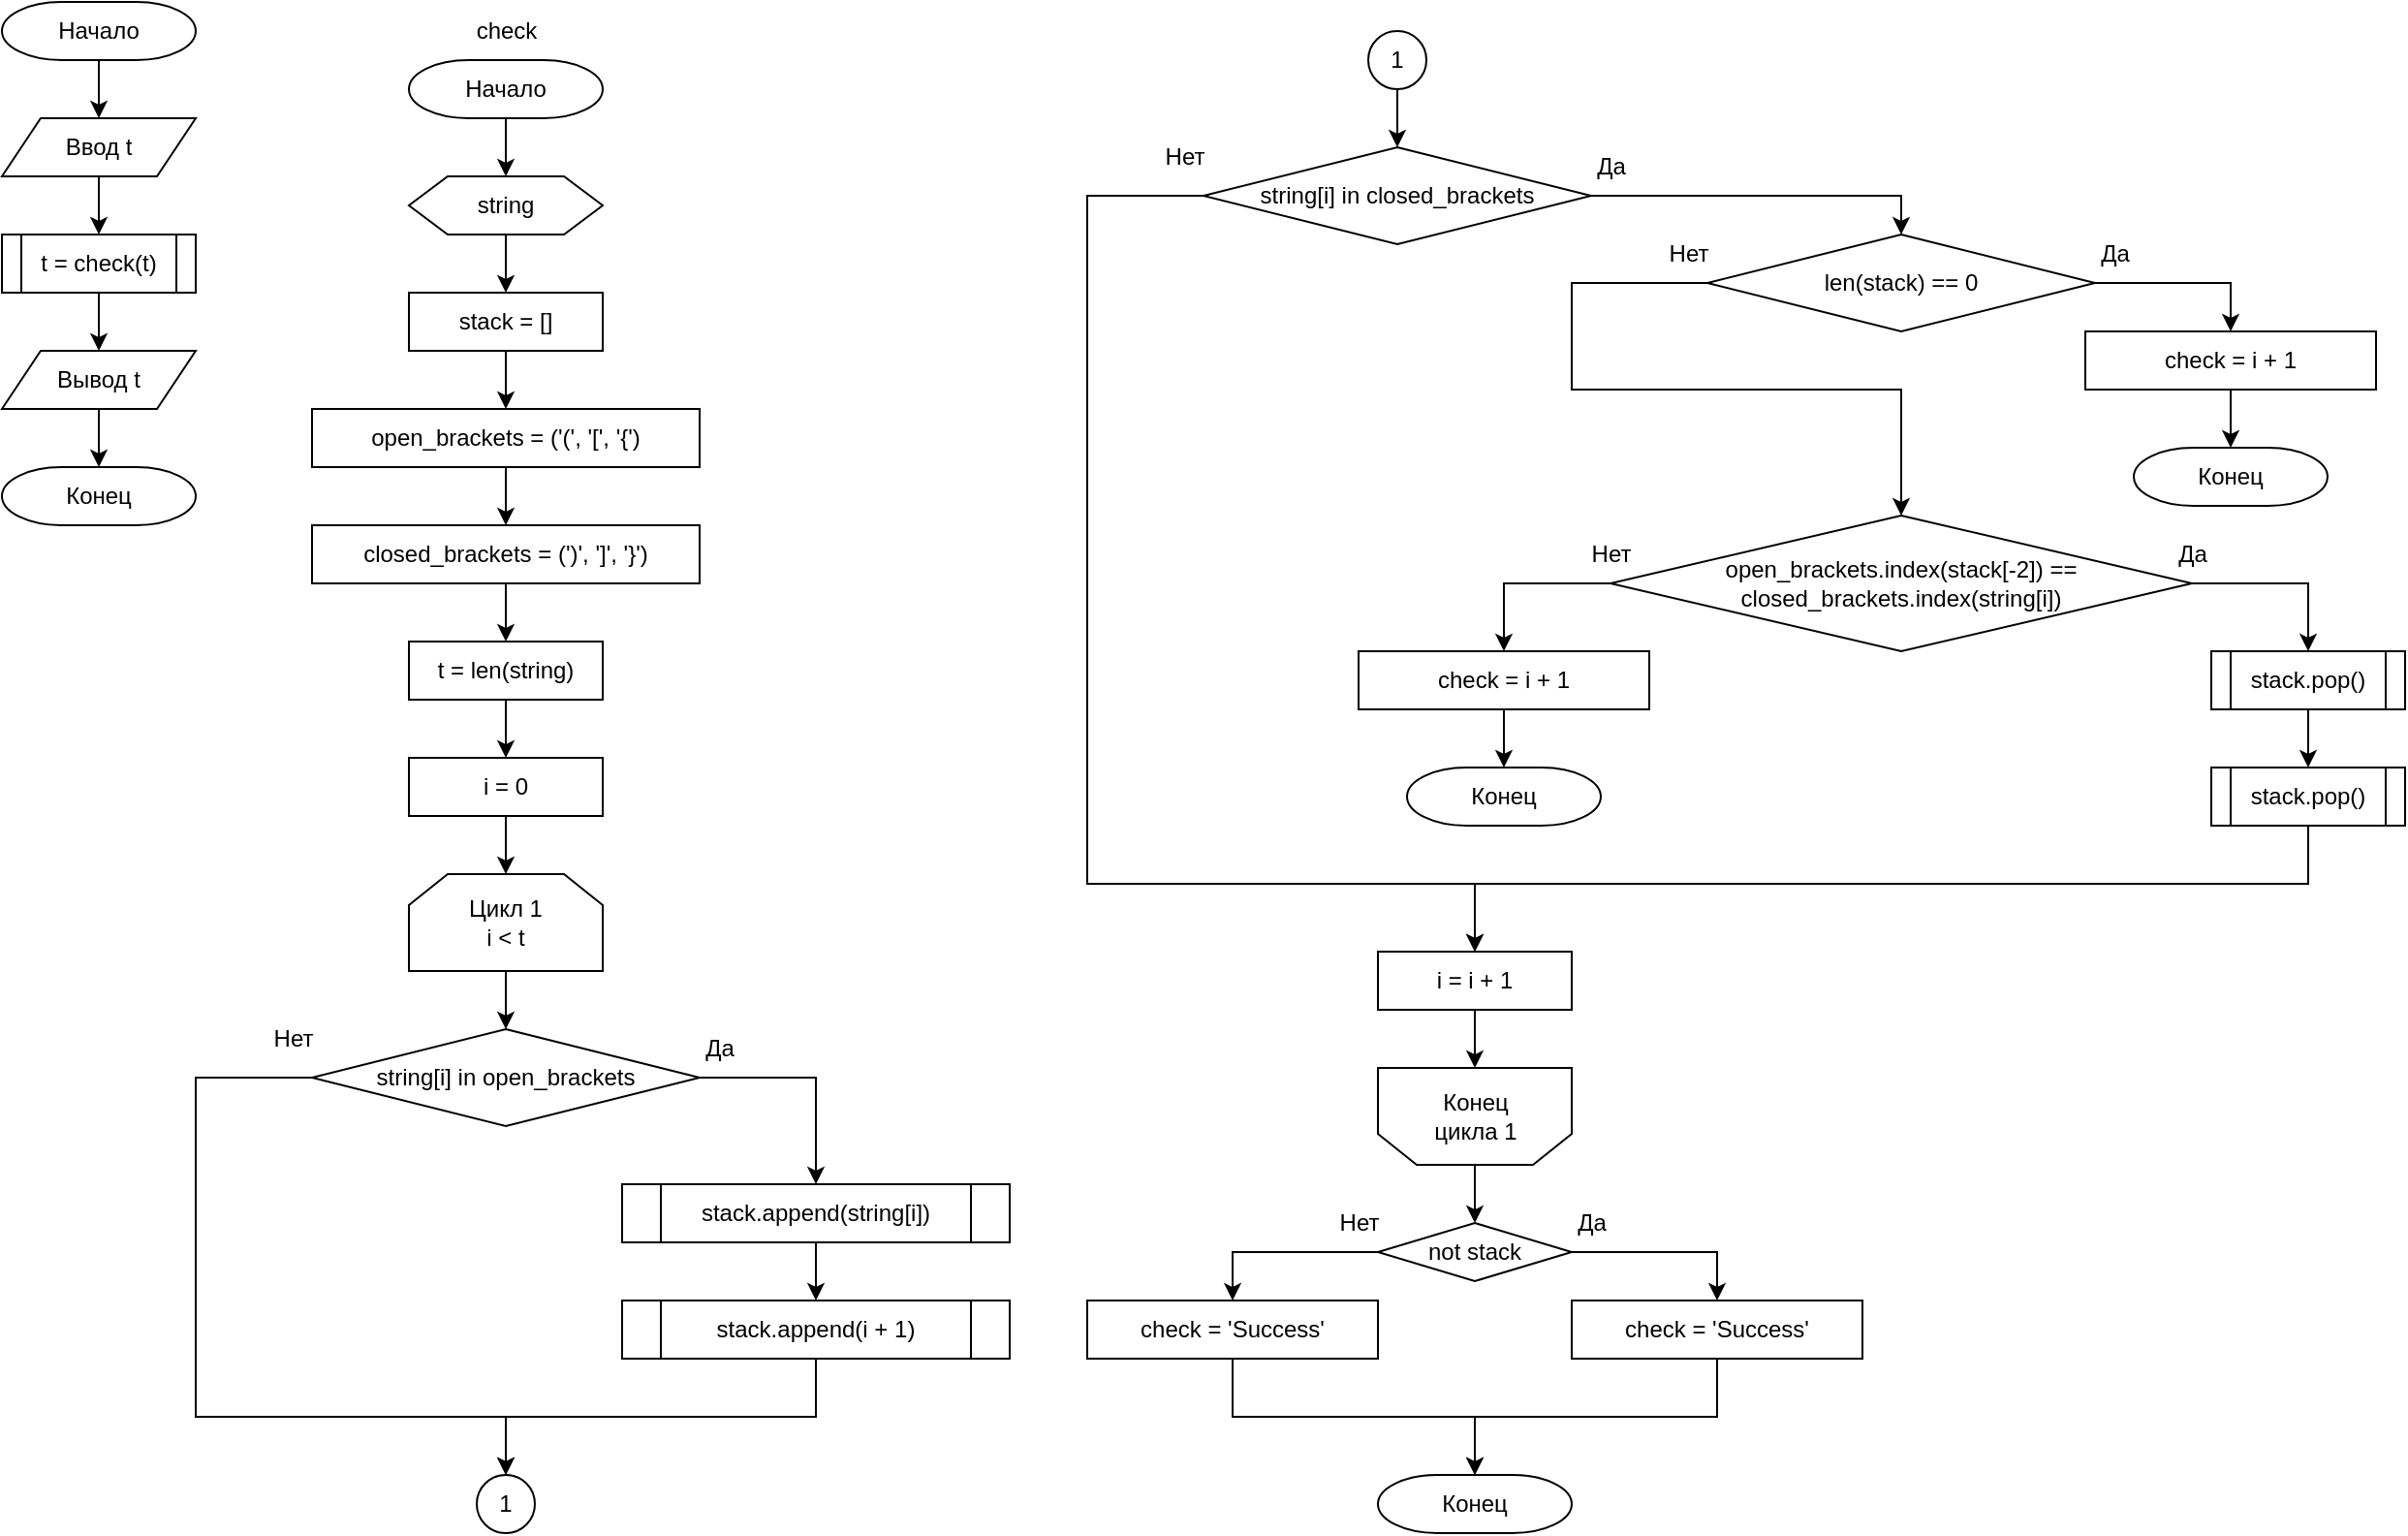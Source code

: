<mxfile version="20.7.4" type="device" pages="9"><diagram id="fQaPDN-1Dv01xOldAEm8" name="1.2.1"><mxGraphModel dx="972" dy="790" grid="1" gridSize="10" guides="1" tooltips="1" connect="1" arrows="1" fold="1" page="1" pageScale="1" pageWidth="827" pageHeight="1169" math="0" shadow="0"><root><mxCell id="0"/><mxCell id="1" parent="0"/><mxCell id="Mw2wYBY4TGlqVEZeuM8B-5" style="edgeStyle=orthogonalEdgeStyle;rounded=0;orthogonalLoop=1;jettySize=auto;html=1;exitX=0.5;exitY=1;exitDx=0;exitDy=0;exitPerimeter=0;entryX=0.5;entryY=0;entryDx=0;entryDy=0;" parent="1" source="Mw2wYBY4TGlqVEZeuM8B-1" target="Mw2wYBY4TGlqVEZeuM8B-2" edge="1"><mxGeometry relative="1" as="geometry"/></mxCell><mxCell id="Mw2wYBY4TGlqVEZeuM8B-1" value="Начало" style="strokeWidth=1;html=1;shape=mxgraph.flowchart.terminator;whiteSpace=wrap;" parent="1" vertex="1"><mxGeometry x="10" y="10" width="100" height="30" as="geometry"/></mxCell><mxCell id="Mw2wYBY4TGlqVEZeuM8B-6" style="edgeStyle=orthogonalEdgeStyle;rounded=0;orthogonalLoop=1;jettySize=auto;html=1;exitX=0.5;exitY=1;exitDx=0;exitDy=0;entryX=0.5;entryY=0;entryDx=0;entryDy=0;" parent="1" source="Mw2wYBY4TGlqVEZeuM8B-2" target="Mw2wYBY4TGlqVEZeuM8B-4" edge="1"><mxGeometry relative="1" as="geometry"/></mxCell><mxCell id="Mw2wYBY4TGlqVEZeuM8B-2" value="Ввод t" style="shape=parallelogram;perimeter=parallelogramPerimeter;whiteSpace=wrap;html=1;fixedSize=1;direction=east;" parent="1" vertex="1"><mxGeometry x="10" y="70" width="100" height="30" as="geometry"/></mxCell><mxCell id="Mw2wYBY4TGlqVEZeuM8B-8" style="edgeStyle=orthogonalEdgeStyle;rounded=0;orthogonalLoop=1;jettySize=auto;html=1;exitX=0.5;exitY=1;exitDx=0;exitDy=0;entryX=0.5;entryY=0;entryDx=0;entryDy=0;" parent="1" source="Mw2wYBY4TGlqVEZeuM8B-4" target="Mw2wYBY4TGlqVEZeuM8B-7" edge="1"><mxGeometry relative="1" as="geometry"/></mxCell><mxCell id="Mw2wYBY4TGlqVEZeuM8B-4" value="t = check(t)" style="shape=process;whiteSpace=wrap;html=1;backgroundOutline=1;strokeWidth=1;" parent="1" vertex="1"><mxGeometry x="10" y="130" width="100" height="30" as="geometry"/></mxCell><mxCell id="Mw2wYBY4TGlqVEZeuM8B-10" style="edgeStyle=orthogonalEdgeStyle;rounded=0;orthogonalLoop=1;jettySize=auto;html=1;exitX=0.5;exitY=1;exitDx=0;exitDy=0;entryX=0.5;entryY=0;entryDx=0;entryDy=0;entryPerimeter=0;" parent="1" source="Mw2wYBY4TGlqVEZeuM8B-7" target="Mw2wYBY4TGlqVEZeuM8B-9" edge="1"><mxGeometry relative="1" as="geometry"/></mxCell><mxCell id="Mw2wYBY4TGlqVEZeuM8B-7" value="Вывод t" style="shape=parallelogram;perimeter=parallelogramPerimeter;whiteSpace=wrap;html=1;fixedSize=1;direction=east;" parent="1" vertex="1"><mxGeometry x="10" y="190" width="100" height="30" as="geometry"/></mxCell><mxCell id="Mw2wYBY4TGlqVEZeuM8B-9" value="Конец" style="strokeWidth=1;html=1;shape=mxgraph.flowchart.terminator;whiteSpace=wrap;" parent="1" vertex="1"><mxGeometry x="10" y="250" width="100" height="30" as="geometry"/></mxCell><mxCell id="Mw2wYBY4TGlqVEZeuM8B-15" style="edgeStyle=orthogonalEdgeStyle;rounded=0;orthogonalLoop=1;jettySize=auto;html=1;exitX=0.5;exitY=1;exitDx=0;exitDy=0;exitPerimeter=0;entryX=0.5;entryY=0;entryDx=0;entryDy=0;" parent="1" source="Mw2wYBY4TGlqVEZeuM8B-11" target="Mw2wYBY4TGlqVEZeuM8B-14" edge="1"><mxGeometry relative="1" as="geometry"/></mxCell><mxCell id="Mw2wYBY4TGlqVEZeuM8B-11" value="Начало" style="strokeWidth=1;html=1;shape=mxgraph.flowchart.terminator;whiteSpace=wrap;" parent="1" vertex="1"><mxGeometry x="220" y="40" width="100" height="30" as="geometry"/></mxCell><mxCell id="Mw2wYBY4TGlqVEZeuM8B-21" style="edgeStyle=orthogonalEdgeStyle;rounded=0;orthogonalLoop=1;jettySize=auto;html=1;exitX=0.5;exitY=1;exitDx=0;exitDy=0;entryX=0.5;entryY=0;entryDx=0;entryDy=0;" parent="1" source="Mw2wYBY4TGlqVEZeuM8B-14" target="Mw2wYBY4TGlqVEZeuM8B-18" edge="1"><mxGeometry relative="1" as="geometry"/></mxCell><mxCell id="Mw2wYBY4TGlqVEZeuM8B-14" value="string" style="shape=hexagon;perimeter=hexagonPerimeter2;whiteSpace=wrap;html=1;fixedSize=1;" parent="1" vertex="1"><mxGeometry x="220" y="100" width="100" height="30" as="geometry"/></mxCell><mxCell id="Mw2wYBY4TGlqVEZeuM8B-16" value="check" style="text;html=1;align=center;verticalAlign=middle;resizable=0;points=[];autosize=1;strokeColor=none;fillColor=none;" parent="1" vertex="1"><mxGeometry x="245" y="10" width="50" height="30" as="geometry"/></mxCell><mxCell id="Mw2wYBY4TGlqVEZeuM8B-22" style="edgeStyle=orthogonalEdgeStyle;rounded=0;orthogonalLoop=1;jettySize=auto;html=1;exitX=0.5;exitY=1;exitDx=0;exitDy=0;entryX=0.5;entryY=0;entryDx=0;entryDy=0;" parent="1" source="Mw2wYBY4TGlqVEZeuM8B-18" target="Mw2wYBY4TGlqVEZeuM8B-19" edge="1"><mxGeometry relative="1" as="geometry"/></mxCell><mxCell id="Mw2wYBY4TGlqVEZeuM8B-18" value="stack = []" style="rounded=0;whiteSpace=wrap;html=1;" parent="1" vertex="1"><mxGeometry x="220" y="160" width="100" height="30" as="geometry"/></mxCell><mxCell id="Mw2wYBY4TGlqVEZeuM8B-23" style="edgeStyle=orthogonalEdgeStyle;rounded=0;orthogonalLoop=1;jettySize=auto;html=1;exitX=0.5;exitY=1;exitDx=0;exitDy=0;entryX=0.5;entryY=0;entryDx=0;entryDy=0;" parent="1" source="Mw2wYBY4TGlqVEZeuM8B-19" target="Mw2wYBY4TGlqVEZeuM8B-20" edge="1"><mxGeometry relative="1" as="geometry"/></mxCell><mxCell id="Mw2wYBY4TGlqVEZeuM8B-19" value="open_brackets = ('(', '[', '{')" style="rounded=0;whiteSpace=wrap;html=1;" parent="1" vertex="1"><mxGeometry x="170" y="220" width="200" height="30" as="geometry"/></mxCell><mxCell id="Mw2wYBY4TGlqVEZeuM8B-29" style="edgeStyle=orthogonalEdgeStyle;rounded=0;orthogonalLoop=1;jettySize=auto;html=1;exitX=0.5;exitY=1;exitDx=0;exitDy=0;entryX=0.5;entryY=0;entryDx=0;entryDy=0;" parent="1" source="Mw2wYBY4TGlqVEZeuM8B-20" target="Mw2wYBY4TGlqVEZeuM8B-28" edge="1"><mxGeometry relative="1" as="geometry"/></mxCell><mxCell id="Mw2wYBY4TGlqVEZeuM8B-20" value="closed_brackets = (')', ']', '}')" style="rounded=0;whiteSpace=wrap;html=1;" parent="1" vertex="1"><mxGeometry x="170" y="280" width="200" height="30" as="geometry"/></mxCell><mxCell id="Mw2wYBY4TGlqVEZeuM8B-81" style="edgeStyle=orthogonalEdgeStyle;rounded=0;orthogonalLoop=1;jettySize=auto;html=1;exitX=0.5;exitY=1;exitDx=0;exitDy=0;entryX=0.5;entryY=0;entryDx=0;entryDy=0;" parent="1" source="Mw2wYBY4TGlqVEZeuM8B-24" target="Mw2wYBY4TGlqVEZeuM8B-37" edge="1"><mxGeometry relative="1" as="geometry"/></mxCell><mxCell id="Mw2wYBY4TGlqVEZeuM8B-24" value="&lt;div&gt;Цикл 1&lt;/div&gt;&lt;div&gt;i &amp;lt; t&lt;/div&gt;" style="shape=loopLimit;whiteSpace=wrap;html=1;" parent="1" vertex="1"><mxGeometry x="220" y="460" width="100" height="50" as="geometry"/></mxCell><mxCell id="Mw2wYBY4TGlqVEZeuM8B-25" value="" style="group" parent="1" vertex="1" connectable="0"><mxGeometry x="720" y="560" width="100" height="50" as="geometry"/></mxCell><mxCell id="Mw2wYBY4TGlqVEZeuM8B-26" value="" style="shape=loopLimit;whiteSpace=wrap;html=1;rotation=-180;" parent="Mw2wYBY4TGlqVEZeuM8B-25" vertex="1"><mxGeometry width="100" height="50" as="geometry"/></mxCell><mxCell id="Mw2wYBY4TGlqVEZeuM8B-27" value="&lt;div&gt;Конец&lt;/div&gt;&lt;div&gt;цикла 1&lt;/div&gt;" style="text;html=1;strokeColor=none;fillColor=none;align=center;verticalAlign=middle;whiteSpace=wrap;rounded=0;" parent="Mw2wYBY4TGlqVEZeuM8B-25" vertex="1"><mxGeometry x="16.667" y="6.25" width="66.667" height="37.5" as="geometry"/></mxCell><mxCell id="Mw2wYBY4TGlqVEZeuM8B-31" style="edgeStyle=orthogonalEdgeStyle;rounded=0;orthogonalLoop=1;jettySize=auto;html=1;exitX=0.5;exitY=1;exitDx=0;exitDy=0;entryX=0.5;entryY=0;entryDx=0;entryDy=0;" parent="1" source="Mw2wYBY4TGlqVEZeuM8B-28" target="Mw2wYBY4TGlqVEZeuM8B-30" edge="1"><mxGeometry relative="1" as="geometry"/></mxCell><mxCell id="Mw2wYBY4TGlqVEZeuM8B-28" value="t = len(string)" style="rounded=0;whiteSpace=wrap;html=1;" parent="1" vertex="1"><mxGeometry x="220" y="340" width="100" height="30" as="geometry"/></mxCell><mxCell id="Mw2wYBY4TGlqVEZeuM8B-34" style="edgeStyle=orthogonalEdgeStyle;rounded=0;orthogonalLoop=1;jettySize=auto;html=1;exitX=0.5;exitY=1;exitDx=0;exitDy=0;entryX=0.5;entryY=0;entryDx=0;entryDy=0;" parent="1" source="Mw2wYBY4TGlqVEZeuM8B-30" target="Mw2wYBY4TGlqVEZeuM8B-24" edge="1"><mxGeometry relative="1" as="geometry"/></mxCell><mxCell id="Mw2wYBY4TGlqVEZeuM8B-30" value="i = 0" style="rounded=0;whiteSpace=wrap;html=1;" parent="1" vertex="1"><mxGeometry x="220" y="400" width="100" height="30" as="geometry"/></mxCell><mxCell id="Mw2wYBY4TGlqVEZeuM8B-36" style="edgeStyle=orthogonalEdgeStyle;rounded=0;orthogonalLoop=1;jettySize=auto;html=1;exitX=0.5;exitY=1;exitDx=0;exitDy=0;entryX=0.5;entryY=1;entryDx=0;entryDy=0;" parent="1" source="Mw2wYBY4TGlqVEZeuM8B-35" target="Mw2wYBY4TGlqVEZeuM8B-26" edge="1"><mxGeometry relative="1" as="geometry"/></mxCell><mxCell id="Mw2wYBY4TGlqVEZeuM8B-35" value="i = i + 1" style="rounded=0;whiteSpace=wrap;html=1;" parent="1" vertex="1"><mxGeometry x="720" y="500" width="100" height="30" as="geometry"/></mxCell><mxCell id="Mw2wYBY4TGlqVEZeuM8B-44" style="edgeStyle=orthogonalEdgeStyle;rounded=0;orthogonalLoop=1;jettySize=auto;html=1;exitX=1;exitY=0.5;exitDx=0;exitDy=0;entryX=0.5;entryY=0;entryDx=0;entryDy=0;" parent="1" source="Mw2wYBY4TGlqVEZeuM8B-37" target="Mw2wYBY4TGlqVEZeuM8B-41" edge="1"><mxGeometry relative="1" as="geometry"/></mxCell><mxCell id="Mw2wYBY4TGlqVEZeuM8B-100" style="edgeStyle=orthogonalEdgeStyle;rounded=0;orthogonalLoop=1;jettySize=auto;html=1;exitX=0;exitY=0.5;exitDx=0;exitDy=0;entryX=0.5;entryY=0;entryDx=0;entryDy=0;" parent="1" source="Mw2wYBY4TGlqVEZeuM8B-37" target="Mw2wYBY4TGlqVEZeuM8B-95" edge="1"><mxGeometry relative="1" as="geometry"><Array as="points"><mxPoint x="110" y="565"/><mxPoint x="110" y="740"/><mxPoint x="270" y="740"/></Array></mxGeometry></mxCell><mxCell id="Mw2wYBY4TGlqVEZeuM8B-37" value="string[i] in open_brackets" style="rhombus;whiteSpace=wrap;html=1;" parent="1" vertex="1"><mxGeometry x="170" y="540" width="200" height="50" as="geometry"/></mxCell><mxCell id="Mw2wYBY4TGlqVEZeuM8B-91" style="edgeStyle=orthogonalEdgeStyle;rounded=0;orthogonalLoop=1;jettySize=auto;html=1;exitX=1;exitY=0.5;exitDx=0;exitDy=0;entryX=0.5;entryY=0;entryDx=0;entryDy=0;" parent="1" source="Mw2wYBY4TGlqVEZeuM8B-40" target="Mw2wYBY4TGlqVEZeuM8B-66" edge="1"><mxGeometry relative="1" as="geometry"/></mxCell><mxCell id="Mw2wYBY4TGlqVEZeuM8B-94" style="edgeStyle=orthogonalEdgeStyle;rounded=0;orthogonalLoop=1;jettySize=auto;html=1;exitX=0;exitY=0.5;exitDx=0;exitDy=0;entryX=0.5;entryY=0;entryDx=0;entryDy=0;" parent="1" source="Mw2wYBY4TGlqVEZeuM8B-40" target="Mw2wYBY4TGlqVEZeuM8B-35" edge="1"><mxGeometry relative="1" as="geometry"><Array as="points"><mxPoint x="570" y="110"/><mxPoint x="570" y="465"/><mxPoint x="770" y="465"/></Array></mxGeometry></mxCell><mxCell id="Mw2wYBY4TGlqVEZeuM8B-40" value="string[i] in closed_brackets" style="rhombus;whiteSpace=wrap;html=1;" parent="1" vertex="1"><mxGeometry x="630" y="85" width="200" height="50" as="geometry"/></mxCell><mxCell id="Mw2wYBY4TGlqVEZeuM8B-43" style="edgeStyle=orthogonalEdgeStyle;rounded=0;orthogonalLoop=1;jettySize=auto;html=1;exitX=0.5;exitY=1;exitDx=0;exitDy=0;entryX=0.5;entryY=0;entryDx=0;entryDy=0;" parent="1" source="Mw2wYBY4TGlqVEZeuM8B-41" target="Mw2wYBY4TGlqVEZeuM8B-42" edge="1"><mxGeometry relative="1" as="geometry"/></mxCell><mxCell id="Mw2wYBY4TGlqVEZeuM8B-41" value="stack.append(string[i])" style="shape=process;whiteSpace=wrap;html=1;backgroundOutline=1;strokeWidth=1;" parent="1" vertex="1"><mxGeometry x="330" y="620" width="200" height="30" as="geometry"/></mxCell><mxCell id="Mw2wYBY4TGlqVEZeuM8B-101" style="edgeStyle=orthogonalEdgeStyle;rounded=0;orthogonalLoop=1;jettySize=auto;html=1;exitX=0.5;exitY=1;exitDx=0;exitDy=0;entryX=0.5;entryY=0;entryDx=0;entryDy=0;" parent="1" source="Mw2wYBY4TGlqVEZeuM8B-42" target="Mw2wYBY4TGlqVEZeuM8B-95" edge="1"><mxGeometry relative="1" as="geometry"/></mxCell><mxCell id="Mw2wYBY4TGlqVEZeuM8B-42" value="stack.append(i + 1)" style="shape=process;whiteSpace=wrap;html=1;backgroundOutline=1;strokeWidth=1;" parent="1" vertex="1"><mxGeometry x="330" y="680" width="200" height="30" as="geometry"/></mxCell><mxCell id="Mw2wYBY4TGlqVEZeuM8B-51" value="Да" style="text;html=1;align=center;verticalAlign=middle;resizable=0;points=[];autosize=1;strokeColor=none;fillColor=none;" parent="1" vertex="1"><mxGeometry x="360" y="535" width="40" height="30" as="geometry"/></mxCell><mxCell id="Mw2wYBY4TGlqVEZeuM8B-52" value="Нет" style="text;html=1;align=center;verticalAlign=middle;resizable=0;points=[];autosize=1;strokeColor=none;fillColor=none;" parent="1" vertex="1"><mxGeometry x="140" y="530" width="40" height="30" as="geometry"/></mxCell><mxCell id="Mw2wYBY4TGlqVEZeuM8B-60" style="edgeStyle=orthogonalEdgeStyle;rounded=0;orthogonalLoop=1;jettySize=auto;html=1;exitX=1;exitY=0.5;exitDx=0;exitDy=0;entryX=0.5;entryY=0;entryDx=0;entryDy=0;" parent="1" source="Mw2wYBY4TGlqVEZeuM8B-56" target="Mw2wYBY4TGlqVEZeuM8B-59" edge="1"><mxGeometry relative="1" as="geometry"/></mxCell><mxCell id="Mw2wYBY4TGlqVEZeuM8B-62" style="edgeStyle=orthogonalEdgeStyle;rounded=0;orthogonalLoop=1;jettySize=auto;html=1;exitX=0;exitY=0.5;exitDx=0;exitDy=0;entryX=0.5;entryY=0;entryDx=0;entryDy=0;" parent="1" source="Mw2wYBY4TGlqVEZeuM8B-56" target="Mw2wYBY4TGlqVEZeuM8B-61" edge="1"><mxGeometry relative="1" as="geometry"/></mxCell><mxCell id="Mw2wYBY4TGlqVEZeuM8B-56" value="not stack" style="rhombus;whiteSpace=wrap;html=1;" parent="1" vertex="1"><mxGeometry x="720" y="640" width="100" height="30" as="geometry"/></mxCell><mxCell id="Mw2wYBY4TGlqVEZeuM8B-58" style="edgeStyle=orthogonalEdgeStyle;rounded=0;orthogonalLoop=1;jettySize=auto;html=1;exitX=0.5;exitY=0;exitDx=0;exitDy=0;entryX=0.5;entryY=0;entryDx=0;entryDy=0;" parent="1" source="Mw2wYBY4TGlqVEZeuM8B-26" target="Mw2wYBY4TGlqVEZeuM8B-56" edge="1"><mxGeometry relative="1" as="geometry"/></mxCell><mxCell id="Mw2wYBY4TGlqVEZeuM8B-64" style="edgeStyle=orthogonalEdgeStyle;rounded=0;orthogonalLoop=1;jettySize=auto;html=1;exitX=0.5;exitY=1;exitDx=0;exitDy=0;entryX=0.5;entryY=0;entryDx=0;entryDy=0;entryPerimeter=0;" parent="1" source="Mw2wYBY4TGlqVEZeuM8B-59" target="Mw2wYBY4TGlqVEZeuM8B-63" edge="1"><mxGeometry relative="1" as="geometry"/></mxCell><mxCell id="Mw2wYBY4TGlqVEZeuM8B-59" value="&lt;div&gt;check = 'Success'&lt;br&gt;&lt;/div&gt;" style="rounded=0;whiteSpace=wrap;html=1;" parent="1" vertex="1"><mxGeometry x="820" y="680" width="150" height="30" as="geometry"/></mxCell><mxCell id="Mw2wYBY4TGlqVEZeuM8B-65" style="edgeStyle=orthogonalEdgeStyle;rounded=0;orthogonalLoop=1;jettySize=auto;html=1;exitX=0.5;exitY=1;exitDx=0;exitDy=0;entryX=0.5;entryY=0;entryDx=0;entryDy=0;entryPerimeter=0;" parent="1" source="Mw2wYBY4TGlqVEZeuM8B-61" target="Mw2wYBY4TGlqVEZeuM8B-63" edge="1"><mxGeometry relative="1" as="geometry"/></mxCell><mxCell id="Mw2wYBY4TGlqVEZeuM8B-61" value="&lt;div&gt;check = 'Success'&lt;br&gt;&lt;/div&gt;" style="rounded=0;whiteSpace=wrap;html=1;" parent="1" vertex="1"><mxGeometry x="570" y="680" width="150" height="30" as="geometry"/></mxCell><mxCell id="Mw2wYBY4TGlqVEZeuM8B-63" value="Конец" style="strokeWidth=1;html=1;shape=mxgraph.flowchart.terminator;whiteSpace=wrap;" parent="1" vertex="1"><mxGeometry x="720" y="770" width="100" height="30" as="geometry"/></mxCell><mxCell id="Mw2wYBY4TGlqVEZeuM8B-71" style="edgeStyle=orthogonalEdgeStyle;rounded=0;orthogonalLoop=1;jettySize=auto;html=1;exitX=0;exitY=0.5;exitDx=0;exitDy=0;entryX=0.5;entryY=0;entryDx=0;entryDy=0;" parent="1" source="Mw2wYBY4TGlqVEZeuM8B-66" target="Mw2wYBY4TGlqVEZeuM8B-70" edge="1"><mxGeometry relative="1" as="geometry"><Array as="points"><mxPoint x="820" y="155"/><mxPoint x="820" y="210"/><mxPoint x="990" y="210"/></Array></mxGeometry></mxCell><mxCell id="Mw2wYBY4TGlqVEZeuM8B-78" style="edgeStyle=orthogonalEdgeStyle;rounded=0;orthogonalLoop=1;jettySize=auto;html=1;exitX=1;exitY=0.5;exitDx=0;exitDy=0;entryX=0.5;entryY=0;entryDx=0;entryDy=0;" parent="1" source="Mw2wYBY4TGlqVEZeuM8B-66" target="Mw2wYBY4TGlqVEZeuM8B-68" edge="1"><mxGeometry relative="1" as="geometry"/></mxCell><mxCell id="Mw2wYBY4TGlqVEZeuM8B-66" value="len(stack) == 0" style="rhombus;whiteSpace=wrap;html=1;" parent="1" vertex="1"><mxGeometry x="890" y="130" width="200" height="50" as="geometry"/></mxCell><mxCell id="Mw2wYBY4TGlqVEZeuM8B-107" style="edgeStyle=orthogonalEdgeStyle;rounded=0;orthogonalLoop=1;jettySize=auto;html=1;exitX=0.5;exitY=1;exitDx=0;exitDy=0;entryX=0.5;entryY=0;entryDx=0;entryDy=0;entryPerimeter=0;" parent="1" source="Mw2wYBY4TGlqVEZeuM8B-68" target="Mw2wYBY4TGlqVEZeuM8B-106" edge="1"><mxGeometry relative="1" as="geometry"/></mxCell><mxCell id="Mw2wYBY4TGlqVEZeuM8B-68" value="&lt;div&gt;check = i + 1&lt;br&gt;&lt;/div&gt;" style="rounded=0;whiteSpace=wrap;html=1;" parent="1" vertex="1"><mxGeometry x="1085" y="180" width="150" height="30" as="geometry"/></mxCell><mxCell id="Mw2wYBY4TGlqVEZeuM8B-75" style="edgeStyle=orthogonalEdgeStyle;rounded=0;orthogonalLoop=1;jettySize=auto;html=1;exitX=1;exitY=0.5;exitDx=0;exitDy=0;entryX=0.5;entryY=0;entryDx=0;entryDy=0;" parent="1" source="Mw2wYBY4TGlqVEZeuM8B-70" target="Mw2wYBY4TGlqVEZeuM8B-72" edge="1"><mxGeometry relative="1" as="geometry"/></mxCell><mxCell id="Mw2wYBY4TGlqVEZeuM8B-77" style="edgeStyle=orthogonalEdgeStyle;rounded=0;orthogonalLoop=1;jettySize=auto;html=1;exitX=0;exitY=0.5;exitDx=0;exitDy=0;entryX=0.5;entryY=0;entryDx=0;entryDy=0;" parent="1" source="Mw2wYBY4TGlqVEZeuM8B-70" target="Mw2wYBY4TGlqVEZeuM8B-76" edge="1"><mxGeometry relative="1" as="geometry"/></mxCell><mxCell id="Mw2wYBY4TGlqVEZeuM8B-70" value="open_brackets.index(stack[-2]) == closed_brackets.index(string[i])" style="rhombus;whiteSpace=wrap;html=1;" parent="1" vertex="1"><mxGeometry x="840" y="275" width="300" height="70" as="geometry"/></mxCell><mxCell id="Mw2wYBY4TGlqVEZeuM8B-74" style="edgeStyle=orthogonalEdgeStyle;rounded=0;orthogonalLoop=1;jettySize=auto;html=1;exitX=0.5;exitY=1;exitDx=0;exitDy=0;entryX=0.5;entryY=0;entryDx=0;entryDy=0;" parent="1" source="Mw2wYBY4TGlqVEZeuM8B-72" target="Mw2wYBY4TGlqVEZeuM8B-73" edge="1"><mxGeometry relative="1" as="geometry"/></mxCell><mxCell id="Mw2wYBY4TGlqVEZeuM8B-72" value="&lt;div&gt;stack.pop()&lt;/div&gt;" style="shape=process;whiteSpace=wrap;html=1;backgroundOutline=1;strokeWidth=1;" parent="1" vertex="1"><mxGeometry x="1150" y="345" width="100" height="30" as="geometry"/></mxCell><mxCell id="Mw2wYBY4TGlqVEZeuM8B-80" style="edgeStyle=orthogonalEdgeStyle;rounded=0;orthogonalLoop=1;jettySize=auto;html=1;exitX=0.5;exitY=1;exitDx=0;exitDy=0;entryX=0.5;entryY=0;entryDx=0;entryDy=0;" parent="1" source="Mw2wYBY4TGlqVEZeuM8B-73" target="Mw2wYBY4TGlqVEZeuM8B-35" edge="1"><mxGeometry relative="1" as="geometry"><Array as="points"><mxPoint x="1200" y="465"/><mxPoint x="770" y="465"/></Array></mxGeometry></mxCell><mxCell id="Mw2wYBY4TGlqVEZeuM8B-73" value="&lt;div&gt;stack.pop()&lt;/div&gt;" style="shape=process;whiteSpace=wrap;html=1;backgroundOutline=1;strokeWidth=1;" parent="1" vertex="1"><mxGeometry x="1150" y="405" width="100" height="30" as="geometry"/></mxCell><mxCell id="Mw2wYBY4TGlqVEZeuM8B-105" style="edgeStyle=orthogonalEdgeStyle;rounded=0;orthogonalLoop=1;jettySize=auto;html=1;exitX=0.5;exitY=1;exitDx=0;exitDy=0;entryX=0.5;entryY=0;entryDx=0;entryDy=0;entryPerimeter=0;" parent="1" source="Mw2wYBY4TGlqVEZeuM8B-76" target="Mw2wYBY4TGlqVEZeuM8B-104" edge="1"><mxGeometry relative="1" as="geometry"/></mxCell><mxCell id="Mw2wYBY4TGlqVEZeuM8B-76" value="&lt;div&gt;check = i + 1&lt;br&gt;&lt;/div&gt;" style="rounded=0;whiteSpace=wrap;html=1;" parent="1" vertex="1"><mxGeometry x="710" y="345" width="150" height="30" as="geometry"/></mxCell><mxCell id="Mw2wYBY4TGlqVEZeuM8B-82" value="Да" style="text;html=1;align=center;verticalAlign=middle;resizable=0;points=[];autosize=1;strokeColor=none;fillColor=none;" parent="1" vertex="1"><mxGeometry x="820" y="80" width="40" height="30" as="geometry"/></mxCell><mxCell id="Mw2wYBY4TGlqVEZeuM8B-83" value="Нет" style="text;html=1;align=center;verticalAlign=middle;resizable=0;points=[];autosize=1;strokeColor=none;fillColor=none;" parent="1" vertex="1"><mxGeometry x="600" y="75" width="40" height="30" as="geometry"/></mxCell><mxCell id="Mw2wYBY4TGlqVEZeuM8B-84" value="Да" style="text;html=1;align=center;verticalAlign=middle;resizable=0;points=[];autosize=1;strokeColor=none;fillColor=none;" parent="1" vertex="1"><mxGeometry x="1080" y="125" width="40" height="30" as="geometry"/></mxCell><mxCell id="Mw2wYBY4TGlqVEZeuM8B-85" value="Нет" style="text;html=1;align=center;verticalAlign=middle;resizable=0;points=[];autosize=1;strokeColor=none;fillColor=none;" parent="1" vertex="1"><mxGeometry x="860" y="125" width="40" height="30" as="geometry"/></mxCell><mxCell id="Mw2wYBY4TGlqVEZeuM8B-86" value="Да" style="text;html=1;align=center;verticalAlign=middle;resizable=0;points=[];autosize=1;strokeColor=none;fillColor=none;" parent="1" vertex="1"><mxGeometry x="1120" y="280" width="40" height="30" as="geometry"/></mxCell><mxCell id="Mw2wYBY4TGlqVEZeuM8B-87" value="Нет" style="text;html=1;align=center;verticalAlign=middle;resizable=0;points=[];autosize=1;strokeColor=none;fillColor=none;" parent="1" vertex="1"><mxGeometry x="820" y="280" width="40" height="30" as="geometry"/></mxCell><mxCell id="Mw2wYBY4TGlqVEZeuM8B-88" value="Да" style="text;html=1;align=center;verticalAlign=middle;resizable=0;points=[];autosize=1;strokeColor=none;fillColor=none;" parent="1" vertex="1"><mxGeometry x="810" y="625" width="40" height="30" as="geometry"/></mxCell><mxCell id="Mw2wYBY4TGlqVEZeuM8B-89" value="Нет" style="text;html=1;align=center;verticalAlign=middle;resizable=0;points=[];autosize=1;strokeColor=none;fillColor=none;" parent="1" vertex="1"><mxGeometry x="690" y="625" width="40" height="30" as="geometry"/></mxCell><mxCell id="Mw2wYBY4TGlqVEZeuM8B-95" value="1" style="ellipse;whiteSpace=wrap;html=1;aspect=fixed;" parent="1" vertex="1"><mxGeometry x="255" y="770" width="30" height="30" as="geometry"/></mxCell><mxCell id="Mw2wYBY4TGlqVEZeuM8B-103" style="edgeStyle=orthogonalEdgeStyle;rounded=0;orthogonalLoop=1;jettySize=auto;html=1;exitX=0.5;exitY=1;exitDx=0;exitDy=0;entryX=0.5;entryY=0;entryDx=0;entryDy=0;" parent="1" source="Mw2wYBY4TGlqVEZeuM8B-102" target="Mw2wYBY4TGlqVEZeuM8B-40" edge="1"><mxGeometry relative="1" as="geometry"/></mxCell><mxCell id="Mw2wYBY4TGlqVEZeuM8B-102" value="1" style="ellipse;whiteSpace=wrap;html=1;aspect=fixed;" parent="1" vertex="1"><mxGeometry x="715" y="25" width="30" height="30" as="geometry"/></mxCell><mxCell id="Mw2wYBY4TGlqVEZeuM8B-104" value="Конец" style="strokeWidth=1;html=1;shape=mxgraph.flowchart.terminator;whiteSpace=wrap;" parent="1" vertex="1"><mxGeometry x="735" y="405" width="100" height="30" as="geometry"/></mxCell><mxCell id="Mw2wYBY4TGlqVEZeuM8B-106" value="Конец" style="strokeWidth=1;html=1;shape=mxgraph.flowchart.terminator;whiteSpace=wrap;" parent="1" vertex="1"><mxGeometry x="1110" y="240" width="100" height="30" as="geometry"/></mxCell></root></mxGraphModel></diagram><diagram id="JNIQI6WP-Oxai4fIKuBg" name="1.2.2"><mxGraphModel dx="972" dy="790" grid="1" gridSize="10" guides="1" tooltips="1" connect="1" arrows="1" fold="1" page="1" pageScale="1" pageWidth="827" pageHeight="1169" math="0" shadow="0"><root><mxCell id="0"/><mxCell id="1" parent="0"/><mxCell id="WrGV8J3lsuPSfLWGb5ym-5" style="edgeStyle=orthogonalEdgeStyle;rounded=0;orthogonalLoop=1;jettySize=auto;html=1;exitX=0.5;exitY=1;exitDx=0;exitDy=0;exitPerimeter=0;entryX=0.5;entryY=0;entryDx=0;entryDy=0;" parent="1" source="WrGV8J3lsuPSfLWGb5ym-1" target="WrGV8J3lsuPSfLWGb5ym-2" edge="1"><mxGeometry relative="1" as="geometry"/></mxCell><mxCell id="WrGV8J3lsuPSfLWGb5ym-1" value="Начало" style="strokeWidth=1;html=1;shape=mxgraph.flowchart.terminator;whiteSpace=wrap;" parent="1" vertex="1"><mxGeometry x="135" y="10" width="100" height="30" as="geometry"/></mxCell><mxCell id="WrGV8J3lsuPSfLWGb5ym-4" style="edgeStyle=orthogonalEdgeStyle;rounded=0;orthogonalLoop=1;jettySize=auto;html=1;exitX=0.5;exitY=1;exitDx=0;exitDy=0;entryX=0.5;entryY=0;entryDx=0;entryDy=0;" parent="1" source="WrGV8J3lsuPSfLWGb5ym-2" target="WrGV8J3lsuPSfLWGb5ym-3" edge="1"><mxGeometry relative="1" as="geometry"/></mxCell><mxCell id="WrGV8J3lsuPSfLWGb5ym-2" value="Ввод n" style="shape=parallelogram;perimeter=parallelogramPerimeter;whiteSpace=wrap;html=1;fixedSize=1;" parent="1" vertex="1"><mxGeometry x="135" y="70" width="100" height="30" as="geometry"/></mxCell><mxCell id="WrGV8J3lsuPSfLWGb5ym-8" style="edgeStyle=orthogonalEdgeStyle;rounded=0;orthogonalLoop=1;jettySize=auto;html=1;exitX=0.5;exitY=1;exitDx=0;exitDy=0;entryX=0.5;entryY=0;entryDx=0;entryDy=0;" parent="1" source="WrGV8J3lsuPSfLWGb5ym-3" target="WrGV8J3lsuPSfLWGb5ym-6" edge="1"><mxGeometry relative="1" as="geometry"/></mxCell><mxCell id="WrGV8J3lsuPSfLWGb5ym-3" value="Ввод nodes" style="shape=parallelogram;perimeter=parallelogramPerimeter;whiteSpace=wrap;html=1;fixedSize=1;" parent="1" vertex="1"><mxGeometry x="135" y="130" width="100" height="30" as="geometry"/></mxCell><mxCell id="WrGV8J3lsuPSfLWGb5ym-11" style="edgeStyle=orthogonalEdgeStyle;rounded=0;orthogonalLoop=1;jettySize=auto;html=1;exitX=0.5;exitY=1;exitDx=0;exitDy=0;entryX=0.5;entryY=0;entryDx=0;entryDy=0;" parent="1" source="WrGV8J3lsuPSfLWGb5ym-6" target="WrGV8J3lsuPSfLWGb5ym-9" edge="1"><mxGeometry relative="1" as="geometry"/></mxCell><mxCell id="WrGV8J3lsuPSfLWGb5ym-6" value="tree = {}" style="rounded=0;whiteSpace=wrap;html=1;" parent="1" vertex="1"><mxGeometry x="135" y="190" width="100" height="30" as="geometry"/></mxCell><mxCell id="GtxBB1k89LEuqNPWw7LS-1" style="edgeStyle=orthogonalEdgeStyle;rounded=0;orthogonalLoop=1;jettySize=auto;html=1;exitX=0.5;exitY=1;exitDx=0;exitDy=0;entryX=0.5;entryY=0;entryDx=0;entryDy=0;" parent="1" source="WrGV8J3lsuPSfLWGb5ym-9" target="KqmhuMDXPn5jYSR7djUT-1" edge="1"><mxGeometry relative="1" as="geometry"/></mxCell><mxCell id="WrGV8J3lsuPSfLWGb5ym-9" value="i = 0" style="rounded=0;whiteSpace=wrap;html=1;" parent="1" vertex="1"><mxGeometry x="135" y="250" width="100" height="30" as="geometry"/></mxCell><mxCell id="GtxBB1k89LEuqNPWw7LS-5" style="edgeStyle=orthogonalEdgeStyle;rounded=0;orthogonalLoop=1;jettySize=auto;html=1;exitX=0.5;exitY=1;exitDx=0;exitDy=0;entryX=0.5;entryY=0;entryDx=0;entryDy=0;" parent="1" source="KqmhuMDXPn5jYSR7djUT-1" target="GtxBB1k89LEuqNPWw7LS-2" edge="1"><mxGeometry relative="1" as="geometry"/></mxCell><mxCell id="KqmhuMDXPn5jYSR7djUT-1" value="&lt;div&gt;Цикл 1&lt;/div&gt;i &amp;lt; n" style="shape=loopLimit;whiteSpace=wrap;html=1;" parent="1" vertex="1"><mxGeometry x="135" y="310" width="100" height="50" as="geometry"/></mxCell><mxCell id="KqmhuMDXPn5jYSR7djUT-2" value="" style="group" parent="1" vertex="1" connectable="0"><mxGeometry x="135" y="650" width="100" height="50" as="geometry"/></mxCell><mxCell id="KqmhuMDXPn5jYSR7djUT-3" value="" style="shape=loopLimit;whiteSpace=wrap;html=1;rotation=-180;" parent="KqmhuMDXPn5jYSR7djUT-2" vertex="1"><mxGeometry width="100" height="50" as="geometry"/></mxCell><mxCell id="KqmhuMDXPn5jYSR7djUT-4" value="&lt;div&gt;Конец&lt;/div&gt;&lt;div&gt;цикла 1&lt;br&gt;&lt;/div&gt;" style="text;html=1;strokeColor=none;fillColor=none;align=center;verticalAlign=middle;whiteSpace=wrap;rounded=0;" parent="KqmhuMDXPn5jYSR7djUT-2" vertex="1"><mxGeometry x="16.667" y="6.25" width="66.667" height="37.5" as="geometry"/></mxCell><mxCell id="GtxBB1k89LEuqNPWw7LS-4" style="edgeStyle=orthogonalEdgeStyle;rounded=0;orthogonalLoop=1;jettySize=auto;html=1;exitX=0.5;exitY=1;exitDx=0;exitDy=0;entryX=0.5;entryY=0;entryDx=0;entryDy=0;" parent="1" source="GtxBB1k89LEuqNPWw7LS-2" target="GtxBB1k89LEuqNPWw7LS-3" edge="1"><mxGeometry relative="1" as="geometry"/></mxCell><mxCell id="GtxBB1k89LEuqNPWw7LS-2" value="parent = nodes[i]" style="rounded=0;whiteSpace=wrap;html=1;" parent="1" vertex="1"><mxGeometry x="135" y="390" width="100" height="30" as="geometry"/></mxCell><mxCell id="GtxBB1k89LEuqNPWw7LS-8" style="edgeStyle=orthogonalEdgeStyle;rounded=0;orthogonalLoop=1;jettySize=auto;html=1;exitX=1;exitY=0.5;exitDx=0;exitDy=0;entryX=0.5;entryY=0;entryDx=0;entryDy=0;" parent="1" source="GtxBB1k89LEuqNPWw7LS-3" target="GtxBB1k89LEuqNPWw7LS-6" edge="1"><mxGeometry relative="1" as="geometry"/></mxCell><mxCell id="GtxBB1k89LEuqNPWw7LS-9" style="edgeStyle=orthogonalEdgeStyle;rounded=0;orthogonalLoop=1;jettySize=auto;html=1;exitX=0;exitY=0.5;exitDx=0;exitDy=0;entryX=0.5;entryY=0;entryDx=0;entryDy=0;" parent="1" source="GtxBB1k89LEuqNPWw7LS-3" target="GtxBB1k89LEuqNPWw7LS-7" edge="1"><mxGeometry relative="1" as="geometry"/></mxCell><mxCell id="GtxBB1k89LEuqNPWw7LS-3" value="parent in tree" style="rhombus;whiteSpace=wrap;html=1;" parent="1" vertex="1"><mxGeometry x="110" y="450" width="150" height="50" as="geometry"/></mxCell><mxCell id="GtxBB1k89LEuqNPWw7LS-18" style="edgeStyle=orthogonalEdgeStyle;rounded=0;orthogonalLoop=1;jettySize=auto;html=1;exitX=0.5;exitY=1;exitDx=0;exitDy=0;entryX=0.5;entryY=0;entryDx=0;entryDy=0;" parent="1" source="GtxBB1k89LEuqNPWw7LS-6" target="GtxBB1k89LEuqNPWw7LS-17" edge="1"><mxGeometry relative="1" as="geometry"/></mxCell><mxCell id="GtxBB1k89LEuqNPWw7LS-6" value="tree[parent].append(i)" style="shape=process;whiteSpace=wrap;html=1;backgroundOutline=1;strokeWidth=1;" parent="1" vertex="1"><mxGeometry x="235" y="500" width="155" height="30" as="geometry"/></mxCell><mxCell id="GtxBB1k89LEuqNPWw7LS-19" style="edgeStyle=orthogonalEdgeStyle;rounded=0;orthogonalLoop=1;jettySize=auto;html=1;exitX=0.5;exitY=1;exitDx=0;exitDy=0;entryX=0.5;entryY=0;entryDx=0;entryDy=0;" parent="1" source="GtxBB1k89LEuqNPWw7LS-7" target="GtxBB1k89LEuqNPWw7LS-17" edge="1"><mxGeometry relative="1" as="geometry"/></mxCell><mxCell id="GtxBB1k89LEuqNPWw7LS-7" value="tree[parent] = [i]" style="shape=process;whiteSpace=wrap;html=1;backgroundOutline=1;strokeWidth=1;" parent="1" vertex="1"><mxGeometry x="10" y="500" width="125" height="30" as="geometry"/></mxCell><mxCell id="GtxBB1k89LEuqNPWw7LS-10" value="Да" style="text;html=1;align=center;verticalAlign=middle;resizable=0;points=[];autosize=1;strokeColor=none;fillColor=none;" parent="1" vertex="1"><mxGeometry x="245" y="445" width="40" height="30" as="geometry"/></mxCell><mxCell id="GtxBB1k89LEuqNPWw7LS-11" value="Нет" style="text;html=1;align=center;verticalAlign=middle;resizable=0;points=[];autosize=1;strokeColor=none;fillColor=none;" parent="1" vertex="1"><mxGeometry x="85" y="445" width="40" height="30" as="geometry"/></mxCell><mxCell id="GtxBB1k89LEuqNPWw7LS-16" style="edgeStyle=orthogonalEdgeStyle;rounded=0;orthogonalLoop=1;jettySize=auto;html=1;exitX=0.5;exitY=1;exitDx=0;exitDy=0;entryX=0.5;entryY=0;entryDx=0;entryDy=0;" parent="1" source="GtxBB1k89LEuqNPWw7LS-12" target="GtxBB1k89LEuqNPWw7LS-15" edge="1"><mxGeometry relative="1" as="geometry"/></mxCell><mxCell id="GtxBB1k89LEuqNPWw7LS-12" value="depth = 0" style="rounded=0;whiteSpace=wrap;html=1;" parent="1" vertex="1"><mxGeometry x="135" y="730" width="100" height="30" as="geometry"/></mxCell><mxCell id="GtxBB1k89LEuqNPWw7LS-54" style="edgeStyle=orthogonalEdgeStyle;rounded=0;orthogonalLoop=1;jettySize=auto;html=1;exitX=0.5;exitY=1;exitDx=0;exitDy=0;entryX=0.5;entryY=0;entryDx=0;entryDy=0;" parent="1" source="GtxBB1k89LEuqNPWw7LS-15" target="GtxBB1k89LEuqNPWw7LS-53" edge="1"><mxGeometry relative="1" as="geometry"/></mxCell><mxCell id="GtxBB1k89LEuqNPWw7LS-15" value="children = tree[-1]" style="rounded=0;whiteSpace=wrap;html=1;" parent="1" vertex="1"><mxGeometry x="135" y="790" width="100" height="30" as="geometry"/></mxCell><mxCell id="GtxBB1k89LEuqNPWw7LS-20" style="edgeStyle=orthogonalEdgeStyle;rounded=0;orthogonalLoop=1;jettySize=auto;html=1;exitX=0.5;exitY=1;exitDx=0;exitDy=0;entryX=0.5;entryY=1;entryDx=0;entryDy=0;" parent="1" source="GtxBB1k89LEuqNPWw7LS-17" target="KqmhuMDXPn5jYSR7djUT-3" edge="1"><mxGeometry relative="1" as="geometry"/></mxCell><mxCell id="GtxBB1k89LEuqNPWw7LS-17" value="i = i + 1" style="rounded=0;whiteSpace=wrap;html=1;" parent="1" vertex="1"><mxGeometry x="135" y="590" width="100" height="30" as="geometry"/></mxCell><mxCell id="GtxBB1k89LEuqNPWw7LS-21" style="edgeStyle=orthogonalEdgeStyle;rounded=0;orthogonalLoop=1;jettySize=auto;html=1;exitX=0.5;exitY=0;exitDx=0;exitDy=0;entryX=0.5;entryY=0;entryDx=0;entryDy=0;" parent="1" source="KqmhuMDXPn5jYSR7djUT-3" target="GtxBB1k89LEuqNPWw7LS-12" edge="1"><mxGeometry relative="1" as="geometry"/></mxCell><mxCell id="GtxBB1k89LEuqNPWw7LS-24" style="edgeStyle=orthogonalEdgeStyle;rounded=0;orthogonalLoop=1;jettySize=auto;html=1;exitX=0.5;exitY=1;exitDx=0;exitDy=0;entryX=0.5;entryY=0;entryDx=0;entryDy=0;" parent="1" source="GtxBB1k89LEuqNPWw7LS-22" target="GtxBB1k89LEuqNPWw7LS-23" edge="1"><mxGeometry relative="1" as="geometry"/></mxCell><mxCell id="GtxBB1k89LEuqNPWw7LS-22" value="&lt;div&gt;Цикл 2&lt;br&gt;&lt;/div&gt;len(children) != 0" style="shape=loopLimit;whiteSpace=wrap;html=1;" parent="1" vertex="1"><mxGeometry x="430" y="230" width="100" height="50" as="geometry"/></mxCell><mxCell id="GtxBB1k89LEuqNPWw7LS-26" style="edgeStyle=orthogonalEdgeStyle;rounded=0;orthogonalLoop=1;jettySize=auto;html=1;exitX=0.5;exitY=1;exitDx=0;exitDy=0;entryX=0.5;entryY=0;entryDx=0;entryDy=0;" parent="1" source="GtxBB1k89LEuqNPWw7LS-23" target="GtxBB1k89LEuqNPWw7LS-25" edge="1"><mxGeometry relative="1" as="geometry"/></mxCell><mxCell id="GtxBB1k89LEuqNPWw7LS-23" value="depth = depth + 1" style="rounded=0;whiteSpace=wrap;html=1;" parent="1" vertex="1"><mxGeometry x="430" y="310" width="100" height="30" as="geometry"/></mxCell><mxCell id="GtxBB1k89LEuqNPWw7LS-32" style="edgeStyle=orthogonalEdgeStyle;rounded=0;orthogonalLoop=1;jettySize=auto;html=1;exitX=0.5;exitY=1;exitDx=0;exitDy=0;entryX=0.5;entryY=0;entryDx=0;entryDy=0;" parent="1" source="GtxBB1k89LEuqNPWw7LS-25" target="GtxBB1k89LEuqNPWw7LS-30" edge="1"><mxGeometry relative="1" as="geometry"/></mxCell><mxCell id="GtxBB1k89LEuqNPWw7LS-25" value="new_children = []" style="rounded=0;whiteSpace=wrap;html=1;" parent="1" vertex="1"><mxGeometry x="430" y="370" width="100" height="30" as="geometry"/></mxCell><mxCell id="GtxBB1k89LEuqNPWw7LS-27" value="" style="group" parent="1" vertex="1" connectable="0"><mxGeometry x="430" y="910" width="100" height="50" as="geometry"/></mxCell><mxCell id="GtxBB1k89LEuqNPWw7LS-28" value="" style="shape=loopLimit;whiteSpace=wrap;html=1;rotation=-180;" parent="GtxBB1k89LEuqNPWw7LS-27" vertex="1"><mxGeometry width="100" height="50" as="geometry"/></mxCell><mxCell id="GtxBB1k89LEuqNPWw7LS-29" value="&lt;div&gt;Конец&lt;/div&gt;&lt;div&gt;цикла 2&lt;br&gt;&lt;/div&gt;" style="text;html=1;strokeColor=none;fillColor=none;align=center;verticalAlign=middle;whiteSpace=wrap;rounded=0;" parent="GtxBB1k89LEuqNPWw7LS-27" vertex="1"><mxGeometry x="16.667" y="6.25" width="66.667" height="37.5" as="geometry"/></mxCell><mxCell id="GtxBB1k89LEuqNPWw7LS-33" style="edgeStyle=orthogonalEdgeStyle;rounded=0;orthogonalLoop=1;jettySize=auto;html=1;exitX=0.5;exitY=1;exitDx=0;exitDy=0;entryX=0.5;entryY=0;entryDx=0;entryDy=0;" parent="1" source="GtxBB1k89LEuqNPWw7LS-30" target="GtxBB1k89LEuqNPWw7LS-31" edge="1"><mxGeometry relative="1" as="geometry"/></mxCell><mxCell id="GtxBB1k89LEuqNPWw7LS-30" value="i = 0" style="rounded=0;whiteSpace=wrap;html=1;" parent="1" vertex="1"><mxGeometry x="430" y="430" width="100" height="30" as="geometry"/></mxCell><mxCell id="GtxBB1k89LEuqNPWw7LS-37" style="edgeStyle=orthogonalEdgeStyle;rounded=0;orthogonalLoop=1;jettySize=auto;html=1;exitX=0.5;exitY=1;exitDx=0;exitDy=0;entryX=0.5;entryY=0;entryDx=0;entryDy=0;" parent="1" source="GtxBB1k89LEuqNPWw7LS-31" target="GtxBB1k89LEuqNPWw7LS-36" edge="1"><mxGeometry relative="1" as="geometry"/></mxCell><mxCell id="GtxBB1k89LEuqNPWw7LS-31" value="&lt;div&gt;Цикл 3&lt;/div&gt;&lt;div&gt;i &amp;lt; len(children)&lt;br&gt;&lt;/div&gt;" style="shape=loopLimit;whiteSpace=wrap;html=1;" parent="1" vertex="1"><mxGeometry x="430" y="490" width="100" height="50" as="geometry"/></mxCell><mxCell id="GtxBB1k89LEuqNPWw7LS-43" style="edgeStyle=orthogonalEdgeStyle;rounded=0;orthogonalLoop=1;jettySize=auto;html=1;exitX=0.5;exitY=1;exitDx=0;exitDy=0;entryX=0.5;entryY=1;entryDx=0;entryDy=0;" parent="1" source="GtxBB1k89LEuqNPWw7LS-34" target="GtxBB1k89LEuqNPWw7LS-40" edge="1"><mxGeometry relative="1" as="geometry"/></mxCell><mxCell id="GtxBB1k89LEuqNPWw7LS-34" value="i = i + 1" style="rounded=0;whiteSpace=wrap;html=1;" parent="1" vertex="1"><mxGeometry x="430" y="710" width="100" height="30" as="geometry"/></mxCell><mxCell id="GtxBB1k89LEuqNPWw7LS-39" style="edgeStyle=orthogonalEdgeStyle;rounded=0;orthogonalLoop=1;jettySize=auto;html=1;exitX=1;exitY=0.5;exitDx=0;exitDy=0;entryX=0.5;entryY=0;entryDx=0;entryDy=0;" parent="1" source="GtxBB1k89LEuqNPWw7LS-36" target="GtxBB1k89LEuqNPWw7LS-38" edge="1"><mxGeometry relative="1" as="geometry"/></mxCell><mxCell id="GtxBB1k89LEuqNPWw7LS-45" style="edgeStyle=orthogonalEdgeStyle;rounded=0;orthogonalLoop=1;jettySize=auto;html=1;exitX=0;exitY=0.5;exitDx=0;exitDy=0;entryX=0.5;entryY=0;entryDx=0;entryDy=0;" parent="1" source="GtxBB1k89LEuqNPWw7LS-36" target="GtxBB1k89LEuqNPWw7LS-34" edge="1"><mxGeometry relative="1" as="geometry"><Array as="points"><mxPoint x="350" y="595"/><mxPoint x="350" y="680"/><mxPoint x="480" y="680"/></Array></mxGeometry></mxCell><mxCell id="GtxBB1k89LEuqNPWw7LS-36" value="children[i] in tree" style="rhombus;whiteSpace=wrap;html=1;" parent="1" vertex="1"><mxGeometry x="405" y="570" width="150" height="50" as="geometry"/></mxCell><mxCell id="GtxBB1k89LEuqNPWw7LS-44" style="edgeStyle=orthogonalEdgeStyle;rounded=0;orthogonalLoop=1;jettySize=auto;html=1;exitX=0.5;exitY=1;exitDx=0;exitDy=0;entryX=0.5;entryY=0;entryDx=0;entryDy=0;" parent="1" source="GtxBB1k89LEuqNPWw7LS-38" target="GtxBB1k89LEuqNPWw7LS-34" edge="1"><mxGeometry relative="1" as="geometry"/></mxCell><mxCell id="GtxBB1k89LEuqNPWw7LS-38" value="new_children.extend(tree[child])" style="shape=process;whiteSpace=wrap;html=1;backgroundOutline=1;strokeWidth=1;" parent="1" vertex="1"><mxGeometry x="555" y="620" width="250" height="30" as="geometry"/></mxCell><mxCell id="GtxBB1k89LEuqNPWw7LS-47" style="edgeStyle=orthogonalEdgeStyle;rounded=0;orthogonalLoop=1;jettySize=auto;html=1;exitX=0.5;exitY=0;exitDx=0;exitDy=0;entryX=0.5;entryY=0;entryDx=0;entryDy=0;" parent="1" source="GtxBB1k89LEuqNPWw7LS-40" target="GtxBB1k89LEuqNPWw7LS-46" edge="1"><mxGeometry relative="1" as="geometry"/></mxCell><mxCell id="GtxBB1k89LEuqNPWw7LS-40" value="&lt;div&gt;Конец&lt;/div&gt;&lt;div&gt;цикла 3&lt;/div&gt;" style="shape=loopLimit;whiteSpace=wrap;html=1;direction=west;" parent="1" vertex="1"><mxGeometry x="430" y="770" width="100" height="50" as="geometry"/></mxCell><mxCell id="GtxBB1k89LEuqNPWw7LS-48" style="edgeStyle=orthogonalEdgeStyle;rounded=0;orthogonalLoop=1;jettySize=auto;html=1;exitX=0.5;exitY=1;exitDx=0;exitDy=0;entryX=0.5;entryY=1;entryDx=0;entryDy=0;" parent="1" source="GtxBB1k89LEuqNPWw7LS-46" target="GtxBB1k89LEuqNPWw7LS-28" edge="1"><mxGeometry relative="1" as="geometry"/></mxCell><mxCell id="GtxBB1k89LEuqNPWw7LS-46" value="children = new_children" style="rounded=0;whiteSpace=wrap;html=1;" parent="1" vertex="1"><mxGeometry x="405" y="850" width="150" height="30" as="geometry"/></mxCell><mxCell id="GtxBB1k89LEuqNPWw7LS-52" style="edgeStyle=orthogonalEdgeStyle;rounded=0;orthogonalLoop=1;jettySize=auto;html=1;exitX=0.5;exitY=1;exitDx=0;exitDy=0;entryX=0.5;entryY=0;entryDx=0;entryDy=0;entryPerimeter=0;" parent="1" source="GtxBB1k89LEuqNPWw7LS-49" target="GtxBB1k89LEuqNPWw7LS-51" edge="1"><mxGeometry relative="1" as="geometry"/></mxCell><mxCell id="GtxBB1k89LEuqNPWw7LS-49" value="Ввод depth" style="shape=parallelogram;perimeter=parallelogramPerimeter;whiteSpace=wrap;html=1;fixedSize=1;" parent="1" vertex="1"><mxGeometry x="430" y="990" width="100" height="30" as="geometry"/></mxCell><mxCell id="GtxBB1k89LEuqNPWw7LS-50" style="edgeStyle=orthogonalEdgeStyle;rounded=0;orthogonalLoop=1;jettySize=auto;html=1;exitX=0.5;exitY=0;exitDx=0;exitDy=0;entryX=0.5;entryY=0;entryDx=0;entryDy=0;" parent="1" source="GtxBB1k89LEuqNPWw7LS-28" target="GtxBB1k89LEuqNPWw7LS-49" edge="1"><mxGeometry relative="1" as="geometry"/></mxCell><mxCell id="GtxBB1k89LEuqNPWw7LS-51" value="Конец" style="strokeWidth=1;html=1;shape=mxgraph.flowchart.terminator;whiteSpace=wrap;" parent="1" vertex="1"><mxGeometry x="430" y="1050" width="100" height="30" as="geometry"/></mxCell><mxCell id="GtxBB1k89LEuqNPWw7LS-53" value="1" style="ellipse;whiteSpace=wrap;html=1;aspect=fixed;" parent="1" vertex="1"><mxGeometry x="170" y="850" width="30" height="30" as="geometry"/></mxCell><mxCell id="GtxBB1k89LEuqNPWw7LS-56" style="edgeStyle=orthogonalEdgeStyle;rounded=0;orthogonalLoop=1;jettySize=auto;html=1;exitX=0.5;exitY=1;exitDx=0;exitDy=0;entryX=0.5;entryY=0;entryDx=0;entryDy=0;" parent="1" source="GtxBB1k89LEuqNPWw7LS-55" target="GtxBB1k89LEuqNPWw7LS-22" edge="1"><mxGeometry relative="1" as="geometry"/></mxCell><mxCell id="GtxBB1k89LEuqNPWw7LS-55" value="1" style="ellipse;whiteSpace=wrap;html=1;aspect=fixed;" parent="1" vertex="1"><mxGeometry x="465" y="170" width="30" height="30" as="geometry"/></mxCell></root></mxGraphModel></diagram><diagram id="uVWMuF3ZO1IJ0srNB-i4" name="1.2.4"><mxGraphModel dx="972" dy="790" grid="1" gridSize="10" guides="1" tooltips="1" connect="1" arrows="1" fold="1" page="1" pageScale="1" pageWidth="827" pageHeight="1169" math="0" shadow="0"><root><mxCell id="0"/><mxCell id="1" parent="0"/><mxCell id="sCkUB-d1sMEgUbmtqON1-3" style="edgeStyle=orthogonalEdgeStyle;rounded=0;orthogonalLoop=1;jettySize=auto;html=1;exitX=0.5;exitY=1;exitDx=0;exitDy=0;exitPerimeter=0;entryX=0.5;entryY=0;entryDx=0;entryDy=0;" parent="1" source="sCkUB-d1sMEgUbmtqON1-1" target="sCkUB-d1sMEgUbmtqON1-2" edge="1"><mxGeometry relative="1" as="geometry"/></mxCell><mxCell id="sCkUB-d1sMEgUbmtqON1-1" value="Начало" style="strokeWidth=1;html=1;shape=mxgraph.flowchart.terminator;whiteSpace=wrap;" parent="1" vertex="1"><mxGeometry x="60" y="10" width="100" height="30" as="geometry"/></mxCell><mxCell id="sCkUB-d1sMEgUbmtqON1-5" style="edgeStyle=orthogonalEdgeStyle;rounded=0;orthogonalLoop=1;jettySize=auto;html=1;exitX=0.5;exitY=1;exitDx=0;exitDy=0;entryX=0.5;entryY=0;entryDx=0;entryDy=0;" parent="1" source="sCkUB-d1sMEgUbmtqON1-2" target="sCkUB-d1sMEgUbmtqON1-4" edge="1"><mxGeometry relative="1" as="geometry"/></mxCell><mxCell id="sCkUB-d1sMEgUbmtqON1-2" value="Ввод n" style="shape=parallelogram;perimeter=parallelogramPerimeter;whiteSpace=wrap;html=1;fixedSize=1;" parent="1" vertex="1"><mxGeometry x="60" y="70" width="100" height="30" as="geometry"/></mxCell><mxCell id="sCkUB-d1sMEgUbmtqON1-11" style="edgeStyle=orthogonalEdgeStyle;rounded=0;orthogonalLoop=1;jettySize=auto;html=1;exitX=0.5;exitY=1;exitDx=0;exitDy=0;entryX=0.5;entryY=0;entryDx=0;entryDy=0;" parent="1" source="sCkUB-d1sMEgUbmtqON1-4" target="sCkUB-d1sMEgUbmtqON1-6" edge="1"><mxGeometry relative="1" as="geometry"/></mxCell><mxCell id="sCkUB-d1sMEgUbmtqON1-4" value="stack = []" style="rounded=0;whiteSpace=wrap;html=1;" parent="1" vertex="1"><mxGeometry x="60" y="130" width="100" height="30" as="geometry"/></mxCell><mxCell id="sCkUB-d1sMEgUbmtqON1-12" style="edgeStyle=orthogonalEdgeStyle;rounded=0;orthogonalLoop=1;jettySize=auto;html=1;exitX=0.5;exitY=1;exitDx=0;exitDy=0;entryX=0.5;entryY=0;entryDx=0;entryDy=0;" parent="1" source="sCkUB-d1sMEgUbmtqON1-6" target="sCkUB-d1sMEgUbmtqON1-7" edge="1"><mxGeometry relative="1" as="geometry"/></mxCell><mxCell id="sCkUB-d1sMEgUbmtqON1-6" value="i = 0" style="rounded=0;whiteSpace=wrap;html=1;" parent="1" vertex="1"><mxGeometry x="60" y="190" width="100" height="30" as="geometry"/></mxCell><mxCell id="sCkUB-d1sMEgUbmtqON1-18" style="edgeStyle=orthogonalEdgeStyle;rounded=0;orthogonalLoop=1;jettySize=auto;html=1;exitX=0.5;exitY=1;exitDx=0;exitDy=0;entryX=0.5;entryY=0;entryDx=0;entryDy=0;" parent="1" source="sCkUB-d1sMEgUbmtqON1-7" target="sCkUB-d1sMEgUbmtqON1-15" edge="1"><mxGeometry relative="1" as="geometry"/></mxCell><mxCell id="sCkUB-d1sMEgUbmtqON1-7" value="&lt;div&gt;Начало&lt;/div&gt;&lt;div&gt;цикла 1&lt;br&gt;&lt;/div&gt;" style="shape=loopLimit;whiteSpace=wrap;html=1;" parent="1" vertex="1"><mxGeometry x="60" y="250" width="100" height="50" as="geometry"/></mxCell><mxCell id="sCkUB-d1sMEgUbmtqON1-8" value="" style="group" parent="1" vertex="1" connectable="0"><mxGeometry x="305" y="851" width="100" height="50" as="geometry"/></mxCell><mxCell id="sCkUB-d1sMEgUbmtqON1-9" value="" style="shape=loopLimit;whiteSpace=wrap;html=1;rotation=-180;" parent="sCkUB-d1sMEgUbmtqON1-8" vertex="1"><mxGeometry width="100" height="50" as="geometry"/></mxCell><mxCell id="sCkUB-d1sMEgUbmtqON1-10" value="&lt;div&gt;Конец&lt;/div&gt;&lt;div&gt;цикла 1&lt;br&gt;&lt;/div&gt;" style="text;html=1;strokeColor=none;fillColor=none;align=center;verticalAlign=middle;whiteSpace=wrap;rounded=0;" parent="sCkUB-d1sMEgUbmtqON1-8" vertex="1"><mxGeometry x="16.667" y="6.25" width="66.667" height="37.5" as="geometry"/></mxCell><mxCell id="sCkUB-d1sMEgUbmtqON1-14" style="edgeStyle=orthogonalEdgeStyle;rounded=0;orthogonalLoop=1;jettySize=auto;html=1;exitX=0.5;exitY=1;exitDx=0;exitDy=0;entryX=0.5;entryY=1;entryDx=0;entryDy=0;" parent="1" source="sCkUB-d1sMEgUbmtqON1-13" target="sCkUB-d1sMEgUbmtqON1-9" edge="1"><mxGeometry relative="1" as="geometry"/></mxCell><mxCell id="sCkUB-d1sMEgUbmtqON1-13" value="i = i + 1" style="rounded=0;whiteSpace=wrap;html=1;" parent="1" vertex="1"><mxGeometry x="305" y="791" width="100" height="30" as="geometry"/></mxCell><mxCell id="sCkUB-d1sMEgUbmtqON1-19" style="edgeStyle=orthogonalEdgeStyle;rounded=0;orthogonalLoop=1;jettySize=auto;html=1;exitX=0.5;exitY=1;exitDx=0;exitDy=0;entryX=0.5;entryY=0;entryDx=0;entryDy=0;" parent="1" source="sCkUB-d1sMEgUbmtqON1-15" target="sCkUB-d1sMEgUbmtqON1-17" edge="1"><mxGeometry relative="1" as="geometry"/></mxCell><mxCell id="sCkUB-d1sMEgUbmtqON1-15" value="Ввод operation" style="shape=parallelogram;perimeter=parallelogramPerimeter;whiteSpace=wrap;html=1;fixedSize=1;" parent="1" vertex="1"><mxGeometry x="35" y="330" width="150" height="30" as="geometry"/></mxCell><mxCell id="sCkUB-d1sMEgUbmtqON1-59" style="edgeStyle=orthogonalEdgeStyle;rounded=0;orthogonalLoop=1;jettySize=auto;html=1;exitX=0.5;exitY=1;exitDx=0;exitDy=0;entryX=0.5;entryY=0;entryDx=0;entryDy=0;startArrow=none;startFill=0;endArrow=classic;endFill=1;" parent="1" source="sCkUB-d1sMEgUbmtqON1-17" target="sCkUB-d1sMEgUbmtqON1-58" edge="1"><mxGeometry relative="1" as="geometry"/></mxCell><mxCell id="sCkUB-d1sMEgUbmtqON1-17" value="operation = operation.split()" style="shape=process;whiteSpace=wrap;html=1;backgroundOutline=1;strokeWidth=1;" parent="1" vertex="1"><mxGeometry x="10" y="390" width="200" height="30" as="geometry"/></mxCell><mxCell id="sCkUB-d1sMEgUbmtqON1-45" style="edgeStyle=orthogonalEdgeStyle;rounded=0;orthogonalLoop=1;jettySize=auto;html=1;exitX=0.5;exitY=1;exitDx=0;exitDy=0;entryX=0.5;entryY=0;entryDx=0;entryDy=0;" parent="1" source="sCkUB-d1sMEgUbmtqON1-20" target="sCkUB-d1sMEgUbmtqON1-23" edge="1"><mxGeometry relative="1" as="geometry"><Array as="points"><mxPoint x="355" y="130"/><mxPoint x="555" y="130"/></Array></mxGeometry></mxCell><mxCell id="sCkUB-d1sMEgUbmtqON1-46" style="edgeStyle=orthogonalEdgeStyle;rounded=0;orthogonalLoop=1;jettySize=auto;html=1;exitX=0.5;exitY=1;exitDx=0;exitDy=0;entryX=0.5;entryY=0;entryDx=0;entryDy=0;" parent="1" source="sCkUB-d1sMEgUbmtqON1-20" target="sCkUB-d1sMEgUbmtqON1-38" edge="1"><mxGeometry relative="1" as="geometry"><Array as="points"><mxPoint x="355" y="460"/><mxPoint x="555" y="460"/></Array></mxGeometry></mxCell><mxCell id="sCkUB-d1sMEgUbmtqON1-47" style="edgeStyle=orthogonalEdgeStyle;rounded=0;orthogonalLoop=1;jettySize=auto;html=1;exitX=0.5;exitY=1;exitDx=0;exitDy=0;entryX=0.5;entryY=0;entryDx=0;entryDy=0;" parent="1" source="sCkUB-d1sMEgUbmtqON1-20" target="sCkUB-d1sMEgUbmtqON1-42" edge="1"><mxGeometry relative="1" as="geometry"><Array as="points"><mxPoint x="355" y="600"/><mxPoint x="555" y="600"/></Array></mxGeometry></mxCell><mxCell id="sCkUB-d1sMEgUbmtqON1-20" value="operation[0]" style="rhombus;whiteSpace=wrap;html=1;" parent="1" vertex="1"><mxGeometry x="280" y="70" width="150" height="30" as="geometry"/></mxCell><mxCell id="sCkUB-d1sMEgUbmtqON1-26" style="edgeStyle=orthogonalEdgeStyle;rounded=0;orthogonalLoop=1;jettySize=auto;html=1;exitX=0.5;exitY=1;exitDx=0;exitDy=0;entryX=0.5;entryY=0;entryDx=0;entryDy=0;" parent="1" source="sCkUB-d1sMEgUbmtqON1-23" target="sCkUB-d1sMEgUbmtqON1-25" edge="1"><mxGeometry relative="1" as="geometry"/></mxCell><mxCell id="sCkUB-d1sMEgUbmtqON1-23" value="v = int(operation[1])" style="shape=process;whiteSpace=wrap;html=1;backgroundOutline=1;strokeWidth=1;" parent="1" vertex="1"><mxGeometry x="480" y="150" width="150" height="30" as="geometry"/></mxCell><mxCell id="sCkUB-d1sMEgUbmtqON1-31" style="edgeStyle=orthogonalEdgeStyle;rounded=0;orthogonalLoop=1;jettySize=auto;html=1;exitX=1;exitY=0.5;exitDx=0;exitDy=0;entryX=0.5;entryY=0;entryDx=0;entryDy=0;" parent="1" source="sCkUB-d1sMEgUbmtqON1-25" target="sCkUB-d1sMEgUbmtqON1-28" edge="1"><mxGeometry relative="1" as="geometry"/></mxCell><mxCell id="sCkUB-d1sMEgUbmtqON1-32" style="edgeStyle=orthogonalEdgeStyle;rounded=0;orthogonalLoop=1;jettySize=auto;html=1;exitX=0;exitY=0.5;exitDx=0;exitDy=0;entryX=0.5;entryY=0;entryDx=0;entryDy=0;" parent="1" source="sCkUB-d1sMEgUbmtqON1-25" target="sCkUB-d1sMEgUbmtqON1-30" edge="1"><mxGeometry relative="1" as="geometry"/></mxCell><mxCell id="sCkUB-d1sMEgUbmtqON1-25" value="len(stack) &amp;gt; 0" style="rhombus;whiteSpace=wrap;html=1;" parent="1" vertex="1"><mxGeometry x="480" y="210" width="150" height="30" as="geometry"/></mxCell><mxCell id="sCkUB-d1sMEgUbmtqON1-36" style="edgeStyle=orthogonalEdgeStyle;rounded=0;orthogonalLoop=1;jettySize=auto;html=1;exitX=0.5;exitY=1;exitDx=0;exitDy=0;entryX=0.5;entryY=0;entryDx=0;entryDy=0;" parent="1" source="sCkUB-d1sMEgUbmtqON1-28" target="sCkUB-d1sMEgUbmtqON1-35" edge="1"><mxGeometry relative="1" as="geometry"/></mxCell><mxCell id="sCkUB-d1sMEgUbmtqON1-28" value="v_max = max(v, stack[-1][1])" style="shape=process;whiteSpace=wrap;html=1;backgroundOutline=1;strokeWidth=1;" parent="1" vertex="1"><mxGeometry x="580" y="270" width="200" height="30" as="geometry"/></mxCell><mxCell id="sCkUB-d1sMEgUbmtqON1-37" style="edgeStyle=orthogonalEdgeStyle;rounded=0;orthogonalLoop=1;jettySize=auto;html=1;exitX=0.5;exitY=1;exitDx=0;exitDy=0;entryX=0.5;entryY=0;entryDx=0;entryDy=0;" parent="1" source="sCkUB-d1sMEgUbmtqON1-30" target="sCkUB-d1sMEgUbmtqON1-35" edge="1"><mxGeometry relative="1" as="geometry"/></mxCell><mxCell id="sCkUB-d1sMEgUbmtqON1-30" value="v_max = v" style="rounded=0;whiteSpace=wrap;html=1;" parent="1" vertex="1"><mxGeometry x="380" y="270" width="100" height="30" as="geometry"/></mxCell><mxCell id="sCkUB-d1sMEgUbmtqON1-33" value="Да" style="text;html=1;align=center;verticalAlign=middle;resizable=0;points=[];autosize=1;strokeColor=none;fillColor=none;" parent="1" vertex="1"><mxGeometry x="610" y="195" width="40" height="30" as="geometry"/></mxCell><mxCell id="sCkUB-d1sMEgUbmtqON1-34" value="Нет" style="text;html=1;align=center;verticalAlign=middle;resizable=0;points=[];autosize=1;strokeColor=none;fillColor=none;" parent="1" vertex="1"><mxGeometry x="460" y="195" width="40" height="30" as="geometry"/></mxCell><mxCell id="sCkUB-d1sMEgUbmtqON1-48" style="edgeStyle=orthogonalEdgeStyle;rounded=0;orthogonalLoop=1;jettySize=auto;html=1;exitX=0.5;exitY=1;exitDx=0;exitDy=0;entryX=0.5;entryY=0;entryDx=0;entryDy=0;" parent="1" source="sCkUB-d1sMEgUbmtqON1-35" target="sCkUB-d1sMEgUbmtqON1-13" edge="1"><mxGeometry relative="1" as="geometry"><Array as="points"><mxPoint x="555" y="430"/><mxPoint x="785" y="430"/><mxPoint x="785" y="740"/><mxPoint x="355" y="740"/></Array></mxGeometry></mxCell><mxCell id="sCkUB-d1sMEgUbmtqON1-35" value="stack.append((v, v_max))" style="shape=process;whiteSpace=wrap;html=1;backgroundOutline=1;strokeWidth=1;" parent="1" vertex="1"><mxGeometry x="455" y="370" width="200" height="30" as="geometry"/></mxCell><mxCell id="sCkUB-d1sMEgUbmtqON1-41" style="edgeStyle=orthogonalEdgeStyle;rounded=0;orthogonalLoop=1;jettySize=auto;html=1;exitX=1;exitY=0.5;exitDx=0;exitDy=0;entryX=0.5;entryY=0;entryDx=0;entryDy=0;" parent="1" source="sCkUB-d1sMEgUbmtqON1-38" target="sCkUB-d1sMEgUbmtqON1-40" edge="1"><mxGeometry relative="1" as="geometry"/></mxCell><mxCell id="sCkUB-d1sMEgUbmtqON1-38" value="len(stack) &amp;gt; 0" style="rhombus;whiteSpace=wrap;html=1;" parent="1" vertex="1"><mxGeometry x="480" y="475" width="150" height="30" as="geometry"/></mxCell><mxCell id="sCkUB-d1sMEgUbmtqON1-40" value="stack.pop()" style="shape=process;whiteSpace=wrap;html=1;backgroundOutline=1;strokeWidth=1;" parent="1" vertex="1"><mxGeometry x="620" y="535" width="100" height="30" as="geometry"/></mxCell><mxCell id="sCkUB-d1sMEgUbmtqON1-44" style="edgeStyle=orthogonalEdgeStyle;rounded=0;orthogonalLoop=1;jettySize=auto;html=1;exitX=1;exitY=0.5;exitDx=0;exitDy=0;" parent="1" source="sCkUB-d1sMEgUbmtqON1-42" target="sCkUB-d1sMEgUbmtqON1-43" edge="1"><mxGeometry relative="1" as="geometry"/></mxCell><mxCell id="sCkUB-d1sMEgUbmtqON1-42" value="len(stack) &amp;gt; 0" style="rhombus;whiteSpace=wrap;html=1;" parent="1" vertex="1"><mxGeometry x="480" y="620" width="150" height="30" as="geometry"/></mxCell><mxCell id="sCkUB-d1sMEgUbmtqON1-43" value="Вывод stack[-1][1]" style="shape=parallelogram;perimeter=parallelogramPerimeter;whiteSpace=wrap;html=1;fixedSize=1;" parent="1" vertex="1"><mxGeometry x="600" y="680" width="150" height="30" as="geometry"/></mxCell><mxCell id="sCkUB-d1sMEgUbmtqON1-51" value="" style="endArrow=classic;html=1;rounded=0;startArrow=none;startFill=0;endFill=1;" parent="1" edge="1"><mxGeometry width="50" height="50" relative="1" as="geometry"><mxPoint x="720" y="550" as="sourcePoint"/><mxPoint x="785" y="550" as="targetPoint"/></mxGeometry></mxCell><mxCell id="sCkUB-d1sMEgUbmtqON1-52" value="" style="endArrow=classic;html=1;rounded=0;startArrow=none;startFill=0;endFill=1;" parent="1" edge="1"><mxGeometry width="50" height="50" relative="1" as="geometry"><mxPoint x="740" y="695" as="sourcePoint"/><mxPoint x="785" y="695" as="targetPoint"/></mxGeometry></mxCell><mxCell id="sCkUB-d1sMEgUbmtqON1-53" value="'push'" style="text;html=1;align=center;verticalAlign=middle;resizable=0;points=[];autosize=1;strokeColor=none;fillColor=none;" parent="1" vertex="1"><mxGeometry x="355" y="100" width="50" height="30" as="geometry"/></mxCell><mxCell id="sCkUB-d1sMEgUbmtqON1-54" value="'pop'" style="text;html=1;align=center;verticalAlign=middle;resizable=0;points=[];autosize=1;strokeColor=none;fillColor=none;" parent="1" vertex="1"><mxGeometry x="355" y="430" width="50" height="30" as="geometry"/></mxCell><mxCell id="sCkUB-d1sMEgUbmtqON1-55" value="'max'" style="text;html=1;align=center;verticalAlign=middle;resizable=0;points=[];autosize=1;strokeColor=none;fillColor=none;" parent="1" vertex="1"><mxGeometry x="355" y="570" width="50" height="30" as="geometry"/></mxCell><mxCell id="sCkUB-d1sMEgUbmtqON1-56" value="Конец" style="strokeWidth=1;html=1;shape=mxgraph.flowchart.terminator;whiteSpace=wrap;" parent="1" vertex="1"><mxGeometry x="305" y="930" width="100" height="30" as="geometry"/></mxCell><mxCell id="sCkUB-d1sMEgUbmtqON1-57" style="edgeStyle=orthogonalEdgeStyle;rounded=0;orthogonalLoop=1;jettySize=auto;html=1;exitX=0.5;exitY=0;exitDx=0;exitDy=0;entryX=0.5;entryY=0;entryDx=0;entryDy=0;entryPerimeter=0;startArrow=none;startFill=0;endArrow=classic;endFill=1;" parent="1" source="sCkUB-d1sMEgUbmtqON1-9" target="sCkUB-d1sMEgUbmtqON1-56" edge="1"><mxGeometry relative="1" as="geometry"/></mxCell><mxCell id="sCkUB-d1sMEgUbmtqON1-58" value="1" style="ellipse;whiteSpace=wrap;html=1;aspect=fixed;" parent="1" vertex="1"><mxGeometry x="95" y="450" width="30" height="30" as="geometry"/></mxCell><mxCell id="sCkUB-d1sMEgUbmtqON1-61" style="edgeStyle=orthogonalEdgeStyle;rounded=0;orthogonalLoop=1;jettySize=auto;html=1;exitX=0.5;exitY=1;exitDx=0;exitDy=0;entryX=0.5;entryY=0;entryDx=0;entryDy=0;startArrow=none;startFill=0;endArrow=classic;endFill=1;" parent="1" source="sCkUB-d1sMEgUbmtqON1-60" target="sCkUB-d1sMEgUbmtqON1-20" edge="1"><mxGeometry relative="1" as="geometry"/></mxCell><mxCell id="sCkUB-d1sMEgUbmtqON1-60" value="1" style="ellipse;whiteSpace=wrap;html=1;aspect=fixed;" parent="1" vertex="1"><mxGeometry x="340" y="10" width="30" height="30" as="geometry"/></mxCell></root></mxGraphModel></diagram><diagram id="JdO7W-XLmPAPP3uD6nA8" name="1.2.5"><mxGraphModel dx="972" dy="790" grid="1" gridSize="10" guides="1" tooltips="1" connect="1" arrows="1" fold="1" page="1" pageScale="1" pageWidth="827" pageHeight="1169" math="0" shadow="0"><root><mxCell id="0"/><mxCell id="1" parent="0"/><mxCell id="iYfWase9D1x_5P4xyq2d-5" style="edgeStyle=orthogonalEdgeStyle;rounded=0;orthogonalLoop=1;jettySize=auto;html=1;exitX=0.5;exitY=1;exitDx=0;exitDy=0;exitPerimeter=0;entryX=0.5;entryY=0;entryDx=0;entryDy=0;startArrow=none;startFill=0;endArrow=classic;endFill=1;" parent="1" source="iYfWase9D1x_5P4xyq2d-1" target="iYfWase9D1x_5P4xyq2d-2" edge="1"><mxGeometry relative="1" as="geometry"/></mxCell><mxCell id="iYfWase9D1x_5P4xyq2d-1" value="Начало" style="strokeWidth=1;html=1;shape=mxgraph.flowchart.terminator;whiteSpace=wrap;" parent="1" vertex="1"><mxGeometry x="35" y="10" width="100" height="30" as="geometry"/></mxCell><mxCell id="iYfWase9D1x_5P4xyq2d-6" style="edgeStyle=orthogonalEdgeStyle;rounded=0;orthogonalLoop=1;jettySize=auto;html=1;exitX=0.5;exitY=1;exitDx=0;exitDy=0;entryX=0.5;entryY=0;entryDx=0;entryDy=0;startArrow=none;startFill=0;endArrow=classic;endFill=1;" parent="1" source="iYfWase9D1x_5P4xyq2d-2" target="iYfWase9D1x_5P4xyq2d-3" edge="1"><mxGeometry relative="1" as="geometry"/></mxCell><mxCell id="iYfWase9D1x_5P4xyq2d-2" value="Ввод n" style="shape=parallelogram;perimeter=parallelogramPerimeter;whiteSpace=wrap;html=1;fixedSize=1;" parent="1" vertex="1"><mxGeometry x="35" y="70" width="100" height="30" as="geometry"/></mxCell><mxCell id="iYfWase9D1x_5P4xyq2d-7" style="edgeStyle=orthogonalEdgeStyle;rounded=0;orthogonalLoop=1;jettySize=auto;html=1;exitX=0.5;exitY=1;exitDx=0;exitDy=0;entryX=0.5;entryY=0;entryDx=0;entryDy=0;startArrow=none;startFill=0;endArrow=classic;endFill=1;" parent="1" source="iYfWase9D1x_5P4xyq2d-3" target="iYfWase9D1x_5P4xyq2d-4" edge="1"><mxGeometry relative="1" as="geometry"/></mxCell><mxCell id="iYfWase9D1x_5P4xyq2d-3" value="Ввод arr" style="shape=parallelogram;perimeter=parallelogramPerimeter;whiteSpace=wrap;html=1;fixedSize=1;" parent="1" vertex="1"><mxGeometry x="35" y="130" width="100" height="30" as="geometry"/></mxCell><mxCell id="iYfWase9D1x_5P4xyq2d-10" style="edgeStyle=orthogonalEdgeStyle;rounded=0;orthogonalLoop=1;jettySize=auto;html=1;exitX=0.5;exitY=1;exitDx=0;exitDy=0;entryX=0.5;entryY=0;entryDx=0;entryDy=0;startArrow=none;startFill=0;endArrow=classic;endFill=1;" parent="1" source="iYfWase9D1x_5P4xyq2d-4" target="iYfWase9D1x_5P4xyq2d-9" edge="1"><mxGeometry relative="1" as="geometry"/></mxCell><mxCell id="iYfWase9D1x_5P4xyq2d-4" value="Ввод k" style="shape=parallelogram;perimeter=parallelogramPerimeter;whiteSpace=wrap;html=1;fixedSize=1;" parent="1" vertex="1"><mxGeometry x="35" y="190" width="100" height="30" as="geometry"/></mxCell><mxCell id="N6r-B5WhKIvZvtDxKAuD-2" style="edgeStyle=orthogonalEdgeStyle;rounded=0;orthogonalLoop=1;jettySize=auto;html=1;exitX=0.5;exitY=1;exitDx=0;exitDy=0;entryX=0.5;entryY=0;entryDx=0;entryDy=0;startArrow=none;startFill=0;endArrow=classic;endFill=1;" parent="1" source="iYfWase9D1x_5P4xyq2d-9" target="N6r-B5WhKIvZvtDxKAuD-1" edge="1"><mxGeometry relative="1" as="geometry"/></mxCell><mxCell id="iYfWase9D1x_5P4xyq2d-9" value="Qi = deque()" style="shape=process;whiteSpace=wrap;html=1;backgroundOutline=1;strokeWidth=1;" parent="1" vertex="1"><mxGeometry x="35" y="250" width="100" height="30" as="geometry"/></mxCell><mxCell id="N6r-B5WhKIvZvtDxKAuD-7" style="edgeStyle=orthogonalEdgeStyle;rounded=0;orthogonalLoop=1;jettySize=auto;html=1;exitX=0.5;exitY=1;exitDx=0;exitDy=0;entryX=0.5;entryY=0;entryDx=0;entryDy=0;startArrow=none;startFill=0;endArrow=classic;endFill=1;" parent="1" source="N6r-B5WhKIvZvtDxKAuD-1" target="N6r-B5WhKIvZvtDxKAuD-3" edge="1"><mxGeometry relative="1" as="geometry"/></mxCell><mxCell id="N6r-B5WhKIvZvtDxKAuD-1" value="i = 0" style="rounded=0;whiteSpace=wrap;html=1;" parent="1" vertex="1"><mxGeometry x="35" y="310" width="100" height="30" as="geometry"/></mxCell><mxCell id="N6r-B5WhKIvZvtDxKAuD-17" style="edgeStyle=orthogonalEdgeStyle;rounded=0;orthogonalLoop=1;jettySize=auto;html=1;exitX=0.5;exitY=1;exitDx=0;exitDy=0;entryX=0.5;entryY=0;entryDx=0;entryDy=0;startArrow=none;startFill=0;endArrow=classic;endFill=1;" parent="1" source="N6r-B5WhKIvZvtDxKAuD-3" target="N6r-B5WhKIvZvtDxKAuD-11" edge="1"><mxGeometry relative="1" as="geometry"/></mxCell><mxCell id="N6r-B5WhKIvZvtDxKAuD-3" value="&lt;div&gt;Цикл 1&lt;/div&gt;i &amp;lt; k" style="shape=loopLimit;whiteSpace=wrap;html=1;" parent="1" vertex="1"><mxGeometry x="35" y="370" width="100" height="50" as="geometry"/></mxCell><mxCell id="N6r-B5WhKIvZvtDxKAuD-4" value="" style="group" parent="1" vertex="1" connectable="0"><mxGeometry x="35" y="790" width="100" height="50" as="geometry"/></mxCell><mxCell id="N6r-B5WhKIvZvtDxKAuD-5" value="" style="shape=loopLimit;whiteSpace=wrap;html=1;rotation=-180;" parent="N6r-B5WhKIvZvtDxKAuD-4" vertex="1"><mxGeometry width="100" height="50" as="geometry"/></mxCell><mxCell id="N6r-B5WhKIvZvtDxKAuD-6" value="&lt;div&gt;Конец&lt;/div&gt;&lt;div&gt;цикла 1&lt;/div&gt;" style="text;html=1;strokeColor=none;fillColor=none;align=center;verticalAlign=middle;whiteSpace=wrap;rounded=0;" parent="N6r-B5WhKIvZvtDxKAuD-4" vertex="1"><mxGeometry x="16.667" y="6.25" width="66.667" height="37.5" as="geometry"/></mxCell><mxCell id="N6r-B5WhKIvZvtDxKAuD-9" style="edgeStyle=orthogonalEdgeStyle;rounded=0;orthogonalLoop=1;jettySize=auto;html=1;exitX=0.5;exitY=1;exitDx=0;exitDy=0;entryX=0.5;entryY=1;entryDx=0;entryDy=0;startArrow=none;startFill=0;endArrow=classic;endFill=1;" parent="1" source="N6r-B5WhKIvZvtDxKAuD-8" target="N6r-B5WhKIvZvtDxKAuD-5" edge="1"><mxGeometry relative="1" as="geometry"/></mxCell><mxCell id="N6r-B5WhKIvZvtDxKAuD-8" value="i = i + 1" style="rounded=0;whiteSpace=wrap;html=1;" parent="1" vertex="1"><mxGeometry x="35" y="730" width="100" height="30" as="geometry"/></mxCell><mxCell id="N6r-B5WhKIvZvtDxKAuD-16" style="edgeStyle=orthogonalEdgeStyle;rounded=0;orthogonalLoop=1;jettySize=auto;html=1;exitX=0.5;exitY=1;exitDx=0;exitDy=0;entryX=0.5;entryY=0;entryDx=0;entryDy=0;startArrow=none;startFill=0;endArrow=classic;endFill=1;" parent="1" source="N6r-B5WhKIvZvtDxKAuD-10" target="N6r-B5WhKIvZvtDxKAuD-8" edge="1"><mxGeometry relative="1" as="geometry"/></mxCell><mxCell id="N6r-B5WhKIvZvtDxKAuD-10" value="Qi.append(i)" style="shape=process;whiteSpace=wrap;html=1;backgroundOutline=1;strokeWidth=1;" parent="1" vertex="1"><mxGeometry x="35" y="670" width="100" height="30" as="geometry"/></mxCell><mxCell id="N6r-B5WhKIvZvtDxKAuD-19" style="edgeStyle=orthogonalEdgeStyle;rounded=0;orthogonalLoop=1;jettySize=auto;html=1;exitX=0.5;exitY=1;exitDx=0;exitDy=0;entryX=0.5;entryY=0;entryDx=0;entryDy=0;startArrow=none;startFill=0;endArrow=classic;endFill=1;" parent="1" source="N6r-B5WhKIvZvtDxKAuD-11" target="N6r-B5WhKIvZvtDxKAuD-18" edge="1"><mxGeometry relative="1" as="geometry"/></mxCell><mxCell id="N6r-B5WhKIvZvtDxKAuD-11" value="&lt;div&gt;Цикл 2&lt;/div&gt;&lt;div&gt;Qi and arr[i] &amp;gt;= arr[Qi[-1]]&lt;br&gt;&lt;/div&gt;" style="shape=loopLimit;whiteSpace=wrap;html=1;" parent="1" vertex="1"><mxGeometry x="10" y="450" width="150" height="50" as="geometry"/></mxCell><mxCell id="N6r-B5WhKIvZvtDxKAuD-12" value="" style="group" parent="1" vertex="1" connectable="0"><mxGeometry x="10" y="590" width="150" height="50" as="geometry"/></mxCell><mxCell id="N6r-B5WhKIvZvtDxKAuD-13" value="" style="shape=loopLimit;whiteSpace=wrap;html=1;rotation=-180;" parent="N6r-B5WhKIvZvtDxKAuD-12" vertex="1"><mxGeometry width="150" height="50" as="geometry"/></mxCell><mxCell id="N6r-B5WhKIvZvtDxKAuD-14" value="&lt;div&gt;Конец&lt;/div&gt;&lt;div&gt;цикла 2&lt;/div&gt;" style="text;html=1;strokeColor=none;fillColor=none;align=center;verticalAlign=middle;whiteSpace=wrap;rounded=0;" parent="N6r-B5WhKIvZvtDxKAuD-12" vertex="1"><mxGeometry x="25" y="6.25" width="100" height="37.5" as="geometry"/></mxCell><mxCell id="N6r-B5WhKIvZvtDxKAuD-15" style="edgeStyle=orthogonalEdgeStyle;rounded=0;orthogonalLoop=1;jettySize=auto;html=1;exitX=0.5;exitY=0;exitDx=0;exitDy=0;entryX=0.5;entryY=0;entryDx=0;entryDy=0;startArrow=none;startFill=0;endArrow=classic;endFill=1;" parent="1" source="N6r-B5WhKIvZvtDxKAuD-13" target="N6r-B5WhKIvZvtDxKAuD-10" edge="1"><mxGeometry relative="1" as="geometry"/></mxCell><mxCell id="N6r-B5WhKIvZvtDxKAuD-21" style="edgeStyle=orthogonalEdgeStyle;rounded=0;orthogonalLoop=1;jettySize=auto;html=1;exitX=0.5;exitY=1;exitDx=0;exitDy=0;entryX=0.5;entryY=1;entryDx=0;entryDy=0;startArrow=none;startFill=0;endArrow=classic;endFill=1;" parent="1" source="N6r-B5WhKIvZvtDxKAuD-18" target="N6r-B5WhKIvZvtDxKAuD-13" edge="1"><mxGeometry relative="1" as="geometry"/></mxCell><mxCell id="N6r-B5WhKIvZvtDxKAuD-18" value="Qi.pop()" style="shape=process;whiteSpace=wrap;html=1;backgroundOutline=1;strokeWidth=1;" parent="1" vertex="1"><mxGeometry x="35" y="530" width="100" height="30" as="geometry"/></mxCell><mxCell id="N6r-B5WhKIvZvtDxKAuD-23" value="1" style="ellipse;whiteSpace=wrap;html=1;aspect=fixed;" parent="1" vertex="1"><mxGeometry x="70" y="870" width="30" height="30" as="geometry"/></mxCell><mxCell id="N6r-B5WhKIvZvtDxKAuD-24" style="edgeStyle=orthogonalEdgeStyle;rounded=0;orthogonalLoop=1;jettySize=auto;html=1;exitX=0.5;exitY=0;exitDx=0;exitDy=0;entryX=0.5;entryY=0;entryDx=0;entryDy=0;startArrow=none;startFill=0;endArrow=classic;endFill=1;" parent="1" source="N6r-B5WhKIvZvtDxKAuD-5" target="N6r-B5WhKIvZvtDxKAuD-23" edge="1"><mxGeometry relative="1" as="geometry"/></mxCell><mxCell id="N6r-B5WhKIvZvtDxKAuD-27" style="edgeStyle=orthogonalEdgeStyle;rounded=0;orthogonalLoop=1;jettySize=auto;html=1;exitX=0.5;exitY=1;exitDx=0;exitDy=0;entryX=0.5;entryY=0;entryDx=0;entryDy=0;startArrow=none;startFill=0;endArrow=classic;endFill=1;" parent="1" source="N6r-B5WhKIvZvtDxKAuD-25" target="N6r-B5WhKIvZvtDxKAuD-26" edge="1"><mxGeometry relative="1" as="geometry"/></mxCell><mxCell id="N6r-B5WhKIvZvtDxKAuD-25" value="1" style="ellipse;whiteSpace=wrap;html=1;aspect=fixed;" parent="1" vertex="1"><mxGeometry x="270" y="10" width="30" height="30" as="geometry"/></mxCell><mxCell id="N6r-B5WhKIvZvtDxKAuD-32" style="edgeStyle=orthogonalEdgeStyle;rounded=0;orthogonalLoop=1;jettySize=auto;html=1;exitX=0.5;exitY=1;exitDx=0;exitDy=0;entryX=0.5;entryY=0;entryDx=0;entryDy=0;startArrow=none;startFill=0;endArrow=classic;endFill=1;" parent="1" source="N6r-B5WhKIvZvtDxKAuD-26" target="N6r-B5WhKIvZvtDxKAuD-28" edge="1"><mxGeometry relative="1" as="geometry"/></mxCell><mxCell id="N6r-B5WhKIvZvtDxKAuD-26" value="i = k" style="rounded=0;whiteSpace=wrap;html=1;" parent="1" vertex="1"><mxGeometry x="235" y="70" width="100" height="30" as="geometry"/></mxCell><mxCell id="N6r-B5WhKIvZvtDxKAuD-36" style="edgeStyle=orthogonalEdgeStyle;rounded=0;orthogonalLoop=1;jettySize=auto;html=1;exitX=0.5;exitY=1;exitDx=0;exitDy=0;entryX=0.5;entryY=0;entryDx=0;entryDy=0;startArrow=none;startFill=0;endArrow=classic;endFill=1;" parent="1" source="N6r-B5WhKIvZvtDxKAuD-28" target="N6r-B5WhKIvZvtDxKAuD-35" edge="1"><mxGeometry relative="1" as="geometry"/></mxCell><mxCell id="N6r-B5WhKIvZvtDxKAuD-28" value="&lt;div&gt;Цикл 3&lt;/div&gt;i &amp;lt; k" style="shape=loopLimit;whiteSpace=wrap;html=1;" parent="1" vertex="1"><mxGeometry x="235" y="130" width="100" height="50" as="geometry"/></mxCell><mxCell id="N6r-B5WhKIvZvtDxKAuD-29" value="" style="group" parent="1" vertex="1" connectable="0"><mxGeometry x="235" y="830" width="100" height="50" as="geometry"/></mxCell><mxCell id="N6r-B5WhKIvZvtDxKAuD-30" value="" style="shape=loopLimit;whiteSpace=wrap;html=1;rotation=-180;" parent="N6r-B5WhKIvZvtDxKAuD-29" vertex="1"><mxGeometry width="100" height="50" as="geometry"/></mxCell><mxCell id="N6r-B5WhKIvZvtDxKAuD-31" value="&lt;div&gt;Конец&lt;/div&gt;&lt;div&gt;цикла 3&lt;br&gt;&lt;/div&gt;" style="text;html=1;strokeColor=none;fillColor=none;align=center;verticalAlign=middle;whiteSpace=wrap;rounded=0;" parent="N6r-B5WhKIvZvtDxKAuD-29" vertex="1"><mxGeometry x="16.667" y="6.25" width="66.667" height="37.5" as="geometry"/></mxCell><mxCell id="N6r-B5WhKIvZvtDxKAuD-34" style="edgeStyle=orthogonalEdgeStyle;rounded=0;orthogonalLoop=1;jettySize=auto;html=1;exitX=0.5;exitY=1;exitDx=0;exitDy=0;entryX=0.5;entryY=1;entryDx=0;entryDy=0;startArrow=none;startFill=0;endArrow=classic;endFill=1;" parent="1" source="N6r-B5WhKIvZvtDxKAuD-33" target="N6r-B5WhKIvZvtDxKAuD-30" edge="1"><mxGeometry relative="1" as="geometry"/></mxCell><mxCell id="N6r-B5WhKIvZvtDxKAuD-33" value="i = i + 1" style="rounded=0;whiteSpace=wrap;html=1;" parent="1" vertex="1"><mxGeometry x="235" y="770" width="100" height="30" as="geometry"/></mxCell><mxCell id="N6r-B5WhKIvZvtDxKAuD-46" style="edgeStyle=orthogonalEdgeStyle;rounded=0;orthogonalLoop=1;jettySize=auto;html=1;exitX=0.5;exitY=1;exitDx=0;exitDy=0;entryX=0.5;entryY=0;entryDx=0;entryDy=0;startArrow=none;startFill=0;endArrow=classic;endFill=1;" parent="1" source="N6r-B5WhKIvZvtDxKAuD-35" target="N6r-B5WhKIvZvtDxKAuD-37" edge="1"><mxGeometry relative="1" as="geometry"/></mxCell><mxCell id="N6r-B5WhKIvZvtDxKAuD-35" value="Вывод arr[Qi[0]]" style="shape=parallelogram;perimeter=parallelogramPerimeter;whiteSpace=wrap;html=1;fixedSize=1;" parent="1" vertex="1"><mxGeometry x="210" y="210" width="150" height="30" as="geometry"/></mxCell><mxCell id="N6r-B5WhKIvZvtDxKAuD-44" style="edgeStyle=orthogonalEdgeStyle;rounded=0;orthogonalLoop=1;jettySize=auto;html=1;exitX=0.5;exitY=1;exitDx=0;exitDy=0;entryX=0.5;entryY=0;entryDx=0;entryDy=0;startArrow=none;startFill=0;endArrow=classic;endFill=1;" parent="1" source="N6r-B5WhKIvZvtDxKAuD-37" target="N6r-B5WhKIvZvtDxKAuD-43" edge="1"><mxGeometry relative="1" as="geometry"/></mxCell><mxCell id="N6r-B5WhKIvZvtDxKAuD-37" value="&lt;div&gt;Цикл 4&lt;br&gt;&lt;/div&gt;Qi and Qi[0] &amp;lt;= i-k" style="shape=loopLimit;whiteSpace=wrap;html=1;" parent="1" vertex="1"><mxGeometry x="210" y="270" width="150" height="50" as="geometry"/></mxCell><mxCell id="N6r-B5WhKIvZvtDxKAuD-40" value="" style="group" parent="1" vertex="1" connectable="0"><mxGeometry x="210" y="410" width="150" height="50" as="geometry"/></mxCell><mxCell id="N6r-B5WhKIvZvtDxKAuD-41" value="" style="shape=loopLimit;whiteSpace=wrap;html=1;rotation=-180;" parent="N6r-B5WhKIvZvtDxKAuD-40" vertex="1"><mxGeometry width="150" height="50" as="geometry"/></mxCell><mxCell id="N6r-B5WhKIvZvtDxKAuD-42" value="&lt;div&gt;Конец&lt;/div&gt;&lt;div&gt;цикла 4&lt;/div&gt;" style="text;html=1;strokeColor=none;fillColor=none;align=center;verticalAlign=middle;whiteSpace=wrap;rounded=0;" parent="N6r-B5WhKIvZvtDxKAuD-40" vertex="1"><mxGeometry x="25.0" y="6.25" width="100.0" height="37.5" as="geometry"/></mxCell><mxCell id="N6r-B5WhKIvZvtDxKAuD-45" style="edgeStyle=orthogonalEdgeStyle;rounded=0;orthogonalLoop=1;jettySize=auto;html=1;exitX=0.5;exitY=1;exitDx=0;exitDy=0;entryX=0.5;entryY=1;entryDx=0;entryDy=0;startArrow=none;startFill=0;endArrow=classic;endFill=1;" parent="1" source="N6r-B5WhKIvZvtDxKAuD-43" target="N6r-B5WhKIvZvtDxKAuD-41" edge="1"><mxGeometry relative="1" as="geometry"/></mxCell><mxCell id="N6r-B5WhKIvZvtDxKAuD-43" value="Qi.popleft()" style="shape=process;whiteSpace=wrap;html=1;backgroundOutline=1;strokeWidth=1;" parent="1" vertex="1"><mxGeometry x="235" y="350" width="100" height="30" as="geometry"/></mxCell><mxCell id="N6r-B5WhKIvZvtDxKAuD-47" style="edgeStyle=orthogonalEdgeStyle;rounded=0;orthogonalLoop=1;jettySize=auto;html=1;exitX=0.5;exitY=1;exitDx=0;exitDy=0;entryX=0.5;entryY=0;entryDx=0;entryDy=0;startArrow=none;startFill=0;endArrow=classic;endFill=1;" parent="1" source="N6r-B5WhKIvZvtDxKAuD-48" target="N6r-B5WhKIvZvtDxKAuD-53" edge="1"><mxGeometry relative="1" as="geometry"/></mxCell><mxCell id="N6r-B5WhKIvZvtDxKAuD-48" value="&lt;div&gt;Цикл 5&lt;br&gt;&lt;/div&gt;Qi and arr[i] &amp;gt;= arr[Qi[-1]]" style="shape=loopLimit;whiteSpace=wrap;html=1;" parent="1" vertex="1"><mxGeometry x="210" y="490" width="150" height="50" as="geometry"/></mxCell><mxCell id="N6r-B5WhKIvZvtDxKAuD-49" value="" style="group" parent="1" vertex="1" connectable="0"><mxGeometry x="210" y="630" width="150" height="50" as="geometry"/></mxCell><mxCell id="N6r-B5WhKIvZvtDxKAuD-50" value="" style="shape=loopLimit;whiteSpace=wrap;html=1;rotation=-180;" parent="N6r-B5WhKIvZvtDxKAuD-49" vertex="1"><mxGeometry width="150" height="50" as="geometry"/></mxCell><mxCell id="N6r-B5WhKIvZvtDxKAuD-51" value="&lt;div&gt;Конец&lt;/div&gt;&lt;div&gt;цикла 5&lt;br&gt;&lt;/div&gt;" style="text;html=1;strokeColor=none;fillColor=none;align=center;verticalAlign=middle;whiteSpace=wrap;rounded=0;" parent="N6r-B5WhKIvZvtDxKAuD-49" vertex="1"><mxGeometry x="25.0" y="6.25" width="100.0" height="37.5" as="geometry"/></mxCell><mxCell id="N6r-B5WhKIvZvtDxKAuD-52" style="edgeStyle=orthogonalEdgeStyle;rounded=0;orthogonalLoop=1;jettySize=auto;html=1;exitX=0.5;exitY=1;exitDx=0;exitDy=0;entryX=0.5;entryY=1;entryDx=0;entryDy=0;startArrow=none;startFill=0;endArrow=classic;endFill=1;" parent="1" source="N6r-B5WhKIvZvtDxKAuD-53" target="N6r-B5WhKIvZvtDxKAuD-50" edge="1"><mxGeometry relative="1" as="geometry"/></mxCell><mxCell id="N6r-B5WhKIvZvtDxKAuD-53" value="Qi.pop()" style="shape=process;whiteSpace=wrap;html=1;backgroundOutline=1;strokeWidth=1;" parent="1" vertex="1"><mxGeometry x="235" y="570" width="100" height="30" as="geometry"/></mxCell><mxCell id="N6r-B5WhKIvZvtDxKAuD-54" style="edgeStyle=orthogonalEdgeStyle;rounded=0;orthogonalLoop=1;jettySize=auto;html=1;exitX=0.5;exitY=0;exitDx=0;exitDy=0;entryX=0.5;entryY=0;entryDx=0;entryDy=0;startArrow=none;startFill=0;endArrow=classic;endFill=1;" parent="1" source="N6r-B5WhKIvZvtDxKAuD-41" target="N6r-B5WhKIvZvtDxKAuD-48" edge="1"><mxGeometry relative="1" as="geometry"/></mxCell><mxCell id="N6r-B5WhKIvZvtDxKAuD-57" style="edgeStyle=orthogonalEdgeStyle;rounded=0;orthogonalLoop=1;jettySize=auto;html=1;exitX=0.5;exitY=1;exitDx=0;exitDy=0;entryX=0.5;entryY=0;entryDx=0;entryDy=0;startArrow=none;startFill=0;endArrow=classic;endFill=1;" parent="1" source="N6r-B5WhKIvZvtDxKAuD-55" target="N6r-B5WhKIvZvtDxKAuD-33" edge="1"><mxGeometry relative="1" as="geometry"/></mxCell><mxCell id="N6r-B5WhKIvZvtDxKAuD-55" value="Qi.append(i)" style="shape=process;whiteSpace=wrap;html=1;backgroundOutline=1;strokeWidth=1;" parent="1" vertex="1"><mxGeometry x="235" y="710" width="100" height="30" as="geometry"/></mxCell><mxCell id="N6r-B5WhKIvZvtDxKAuD-56" style="edgeStyle=orthogonalEdgeStyle;rounded=0;orthogonalLoop=1;jettySize=auto;html=1;exitX=0.5;exitY=0;exitDx=0;exitDy=0;entryX=0.5;entryY=0;entryDx=0;entryDy=0;startArrow=none;startFill=0;endArrow=classic;endFill=1;" parent="1" source="N6r-B5WhKIvZvtDxKAuD-50" target="N6r-B5WhKIvZvtDxKAuD-55" edge="1"><mxGeometry relative="1" as="geometry"/></mxCell><mxCell id="N6r-B5WhKIvZvtDxKAuD-58" value="Вывод arr[Qi[0]]" style="shape=parallelogram;perimeter=parallelogramPerimeter;whiteSpace=wrap;html=1;fixedSize=1;" parent="1" vertex="1"><mxGeometry x="210" y="910" width="150" height="30" as="geometry"/></mxCell><mxCell id="N6r-B5WhKIvZvtDxKAuD-59" style="edgeStyle=orthogonalEdgeStyle;rounded=0;orthogonalLoop=1;jettySize=auto;html=1;exitX=0.5;exitY=0;exitDx=0;exitDy=0;entryX=0.5;entryY=0;entryDx=0;entryDy=0;startArrow=none;startFill=0;endArrow=classic;endFill=1;" parent="1" source="N6r-B5WhKIvZvtDxKAuD-30" target="N6r-B5WhKIvZvtDxKAuD-58" edge="1"><mxGeometry relative="1" as="geometry"/></mxCell><mxCell id="N6r-B5WhKIvZvtDxKAuD-60" value="Конец" style="strokeWidth=1;html=1;shape=mxgraph.flowchart.terminator;whiteSpace=wrap;" parent="1" vertex="1"><mxGeometry x="235" y="970" width="100" height="30" as="geometry"/></mxCell></root></mxGraphModel></diagram><diagram id="gDEbY9V8Ioku81yFxW79" name="2.3.1"><mxGraphModel dx="972" dy="790" grid="1" gridSize="10" guides="1" tooltips="1" connect="1" arrows="1" fold="1" page="1" pageScale="1" pageWidth="827" pageHeight="1169" math="0" shadow="0"><root><mxCell id="0"/><mxCell id="1" parent="0"/><mxCell id="tRxJ8p9lemWdqKZI_j4F-5" style="edgeStyle=orthogonalEdgeStyle;rounded=0;orthogonalLoop=1;jettySize=auto;html=1;exitX=0.5;exitY=1;exitDx=0;exitDy=0;exitPerimeter=0;entryX=0.5;entryY=0;entryDx=0;entryDy=0;startArrow=none;startFill=0;endArrow=classic;endFill=1;" parent="1" source="tRxJ8p9lemWdqKZI_j4F-1" target="tRxJ8p9lemWdqKZI_j4F-2" edge="1"><mxGeometry relative="1" as="geometry"/></mxCell><mxCell id="tRxJ8p9lemWdqKZI_j4F-1" value="Начало" style="strokeWidth=1;html=1;shape=mxgraph.flowchart.terminator;whiteSpace=wrap;" parent="1" vertex="1"><mxGeometry x="35" y="10" width="100" height="30" as="geometry"/></mxCell><mxCell id="tRxJ8p9lemWdqKZI_j4F-6" style="edgeStyle=orthogonalEdgeStyle;rounded=0;orthogonalLoop=1;jettySize=auto;html=1;exitX=0.5;exitY=1;exitDx=0;exitDy=0;entryX=0.5;entryY=0;entryDx=0;entryDy=0;startArrow=none;startFill=0;endArrow=classic;endFill=1;" parent="1" source="tRxJ8p9lemWdqKZI_j4F-2" target="tRxJ8p9lemWdqKZI_j4F-3" edge="1"><mxGeometry relative="1" as="geometry"/></mxCell><mxCell id="tRxJ8p9lemWdqKZI_j4F-2" value="Ввод n" style="shape=parallelogram;perimeter=parallelogramPerimeter;whiteSpace=wrap;html=1;fixedSize=1;" parent="1" vertex="1"><mxGeometry x="35" y="70" width="100" height="30" as="geometry"/></mxCell><mxCell id="tRxJ8p9lemWdqKZI_j4F-8" style="edgeStyle=orthogonalEdgeStyle;rounded=0;orthogonalLoop=1;jettySize=auto;html=1;exitX=0.5;exitY=1;exitDx=0;exitDy=0;entryX=0.5;entryY=0;entryDx=0;entryDy=0;startArrow=none;startFill=0;endArrow=classic;endFill=1;" parent="1" source="tRxJ8p9lemWdqKZI_j4F-3" target="tRxJ8p9lemWdqKZI_j4F-7" edge="1"><mxGeometry relative="1" as="geometry"/></mxCell><mxCell id="tRxJ8p9lemWdqKZI_j4F-3" value="&lt;div&gt;Ввод arr&lt;/div&gt;" style="shape=parallelogram;perimeter=parallelogramPerimeter;whiteSpace=wrap;html=1;fixedSize=1;" parent="1" vertex="1"><mxGeometry x="35" y="130" width="100" height="30" as="geometry"/></mxCell><mxCell id="tRxJ8p9lemWdqKZI_j4F-10" style="edgeStyle=orthogonalEdgeStyle;rounded=0;orthogonalLoop=1;jettySize=auto;html=1;exitX=0.5;exitY=1;exitDx=0;exitDy=0;entryX=0.5;entryY=0;entryDx=0;entryDy=0;startArrow=none;startFill=0;endArrow=classic;endFill=1;" parent="1" source="tRxJ8p9lemWdqKZI_j4F-7" target="tRxJ8p9lemWdqKZI_j4F-9" edge="1"><mxGeometry relative="1" as="geometry"/></mxCell><mxCell id="tRxJ8p9lemWdqKZI_j4F-7" value="answer = []" style="rounded=0;whiteSpace=wrap;html=1;" parent="1" vertex="1"><mxGeometry x="35" y="190" width="100" height="30" as="geometry"/></mxCell><mxCell id="tRxJ8p9lemWdqKZI_j4F-15" style="edgeStyle=orthogonalEdgeStyle;rounded=0;orthogonalLoop=1;jettySize=auto;html=1;exitX=0.5;exitY=1;exitDx=0;exitDy=0;entryX=0.5;entryY=0;entryDx=0;entryDy=0;startArrow=none;startFill=0;endArrow=classic;endFill=1;" parent="1" source="tRxJ8p9lemWdqKZI_j4F-9" target="tRxJ8p9lemWdqKZI_j4F-11" edge="1"><mxGeometry relative="1" as="geometry"/></mxCell><mxCell id="tRxJ8p9lemWdqKZI_j4F-9" value="i = (n-2) // 2" style="rounded=0;whiteSpace=wrap;html=1;" parent="1" vertex="1"><mxGeometry x="35" y="250" width="100" height="30" as="geometry"/></mxCell><mxCell id="tRxJ8p9lemWdqKZI_j4F-19" style="edgeStyle=orthogonalEdgeStyle;rounded=0;orthogonalLoop=1;jettySize=auto;html=1;exitX=0.5;exitY=1;exitDx=0;exitDy=0;entryX=0.5;entryY=0;entryDx=0;entryDy=0;startArrow=none;startFill=0;endArrow=classic;endFill=1;" parent="1" source="tRxJ8p9lemWdqKZI_j4F-11" target="tRxJ8p9lemWdqKZI_j4F-18" edge="1"><mxGeometry relative="1" as="geometry"/></mxCell><mxCell id="tRxJ8p9lemWdqKZI_j4F-11" value="&lt;div&gt;Цикл 1&lt;/div&gt;&lt;div&gt;i &amp;gt; -1&lt;br&gt;&lt;/div&gt;" style="shape=loopLimit;whiteSpace=wrap;html=1;" parent="1" vertex="1"><mxGeometry x="35" y="310" width="100" height="50" as="geometry"/></mxCell><mxCell id="tRxJ8p9lemWdqKZI_j4F-17" style="edgeStyle=orthogonalEdgeStyle;rounded=0;orthogonalLoop=1;jettySize=auto;html=1;exitX=0.5;exitY=1;exitDx=0;exitDy=0;entryX=0.5;entryY=1;entryDx=0;entryDy=0;startArrow=none;startFill=0;endArrow=classic;endFill=1;" parent="1" source="tRxJ8p9lemWdqKZI_j4F-16" edge="1"><mxGeometry relative="1" as="geometry"><mxPoint x="390.0" y="850" as="targetPoint"/></mxGeometry></mxCell><mxCell id="tRxJ8p9lemWdqKZI_j4F-16" value="i = i - 1" style="rounded=0;whiteSpace=wrap;html=1;" parent="1" vertex="1"><mxGeometry x="340.0" y="790" width="100" height="30" as="geometry"/></mxCell><mxCell id="tRxJ8p9lemWdqKZI_j4F-24" style="edgeStyle=orthogonalEdgeStyle;rounded=0;orthogonalLoop=1;jettySize=auto;html=1;exitX=0.5;exitY=1;exitDx=0;exitDy=0;entryX=0.5;entryY=0;entryDx=0;entryDy=0;startArrow=none;startFill=0;endArrow=classic;endFill=1;" parent="1" source="tRxJ8p9lemWdqKZI_j4F-18" target="tRxJ8p9lemWdqKZI_j4F-20" edge="1"><mxGeometry relative="1" as="geometry"/></mxCell><mxCell id="tRxJ8p9lemWdqKZI_j4F-18" value="node = i" style="rounded=0;whiteSpace=wrap;html=1;" parent="1" vertex="1"><mxGeometry x="35" y="390" width="100" height="30" as="geometry"/></mxCell><mxCell id="tRxJ8p9lemWdqKZI_j4F-30" style="edgeStyle=orthogonalEdgeStyle;rounded=0;orthogonalLoop=1;jettySize=auto;html=1;exitX=0.5;exitY=1;exitDx=0;exitDy=0;entryX=0.5;entryY=0;entryDx=0;entryDy=0;startArrow=none;startFill=0;endArrow=classic;endFill=1;" parent="1" source="tRxJ8p9lemWdqKZI_j4F-20" target="tRxJ8p9lemWdqKZI_j4F-25" edge="1"><mxGeometry relative="1" as="geometry"/></mxCell><mxCell id="tRxJ8p9lemWdqKZI_j4F-20" value="&lt;div&gt;Начало&lt;/div&gt;&lt;div&gt;цикла 2&lt;/div&gt;" style="shape=loopLimit;whiteSpace=wrap;html=1;" parent="1" vertex="1"><mxGeometry x="35" y="450" width="100" height="50" as="geometry"/></mxCell><mxCell id="tRxJ8p9lemWdqKZI_j4F-21" value="" style="group" parent="1" vertex="1" connectable="0"><mxGeometry x="340.0" y="710" width="100" height="50" as="geometry"/></mxCell><mxCell id="tRxJ8p9lemWdqKZI_j4F-22" value="" style="shape=loopLimit;whiteSpace=wrap;html=1;rotation=-180;" parent="tRxJ8p9lemWdqKZI_j4F-21" vertex="1"><mxGeometry width="100" height="50" as="geometry"/></mxCell><mxCell id="tRxJ8p9lemWdqKZI_j4F-23" value="&lt;div&gt;Конец&lt;/div&gt;&lt;div&gt;цикла 2&lt;br&gt;&lt;/div&gt;" style="text;html=1;strokeColor=none;fillColor=none;align=center;verticalAlign=middle;whiteSpace=wrap;rounded=0;" parent="tRxJ8p9lemWdqKZI_j4F-21" vertex="1"><mxGeometry x="16.667" y="6.25" width="66.667" height="37.5" as="geometry"/></mxCell><mxCell id="tRxJ8p9lemWdqKZI_j4F-31" style="edgeStyle=orthogonalEdgeStyle;rounded=0;orthogonalLoop=1;jettySize=auto;html=1;exitX=0.5;exitY=1;exitDx=0;exitDy=0;entryX=0.5;entryY=0;entryDx=0;entryDy=0;startArrow=none;startFill=0;endArrow=classic;endFill=1;" parent="1" source="tRxJ8p9lemWdqKZI_j4F-25" target="tRxJ8p9lemWdqKZI_j4F-28" edge="1"><mxGeometry relative="1" as="geometry"/></mxCell><mxCell id="tRxJ8p9lemWdqKZI_j4F-25" value="min_index = node" style="rounded=0;whiteSpace=wrap;html=1;" parent="1" vertex="1"><mxGeometry x="10" y="530" width="150" height="30" as="geometry"/></mxCell><mxCell id="tRxJ8p9lemWdqKZI_j4F-32" style="edgeStyle=orthogonalEdgeStyle;rounded=0;orthogonalLoop=1;jettySize=auto;html=1;exitX=0.5;exitY=1;exitDx=0;exitDy=0;entryX=0.5;entryY=0;entryDx=0;entryDy=0;startArrow=none;startFill=0;endArrow=classic;endFill=1;" parent="1" source="tRxJ8p9lemWdqKZI_j4F-28" target="tRxJ8p9lemWdqKZI_j4F-29" edge="1"><mxGeometry relative="1" as="geometry"/></mxCell><mxCell id="tRxJ8p9lemWdqKZI_j4F-28" value="left = 2 * node + 1" style="rounded=0;whiteSpace=wrap;html=1;" parent="1" vertex="1"><mxGeometry x="10" y="590" width="150" height="30" as="geometry"/></mxCell><mxCell id="3ceUp3gZUhp2Dwo4OQx0-12" style="edgeStyle=orthogonalEdgeStyle;rounded=0;orthogonalLoop=1;jettySize=auto;html=1;exitX=0.5;exitY=1;exitDx=0;exitDy=0;entryX=0.5;entryY=0;entryDx=0;entryDy=0;startArrow=none;startFill=0;endArrow=classic;endFill=1;" parent="1" source="tRxJ8p9lemWdqKZI_j4F-29" target="3ceUp3gZUhp2Dwo4OQx0-11" edge="1"><mxGeometry relative="1" as="geometry"/></mxCell><mxCell id="tRxJ8p9lemWdqKZI_j4F-29" value="right = 2 * node + 1" style="rounded=0;whiteSpace=wrap;html=1;" parent="1" vertex="1"><mxGeometry x="10" y="650" width="150" height="30" as="geometry"/></mxCell><mxCell id="tRxJ8p9lemWdqKZI_j4F-36" style="edgeStyle=orthogonalEdgeStyle;rounded=0;orthogonalLoop=1;jettySize=auto;html=1;exitX=1;exitY=0.5;exitDx=0;exitDy=0;entryX=0.5;entryY=0;entryDx=0;entryDy=0;startArrow=none;startFill=0;endArrow=classic;endFill=1;" parent="1" source="tRxJ8p9lemWdqKZI_j4F-33" target="tRxJ8p9lemWdqKZI_j4F-35" edge="1"><mxGeometry relative="1" as="geometry"/></mxCell><mxCell id="tRxJ8p9lemWdqKZI_j4F-44" style="edgeStyle=orthogonalEdgeStyle;rounded=0;orthogonalLoop=1;jettySize=auto;html=1;exitX=0;exitY=0.5;exitDx=0;exitDy=0;entryX=0.5;entryY=0;entryDx=0;entryDy=0;startArrow=none;startFill=0;endArrow=classic;endFill=1;" parent="1" source="tRxJ8p9lemWdqKZI_j4F-33" target="tRxJ8p9lemWdqKZI_j4F-37" edge="1"><mxGeometry relative="1" as="geometry"><Array as="points"><mxPoint x="200" y="105"/><mxPoint x="200" y="200"/><mxPoint x="390.0" y="200"/></Array></mxGeometry></mxCell><mxCell id="tRxJ8p9lemWdqKZI_j4F-33" value="left &amp;lt; n and arr[min_index] &amp;gt; arr[left]" style="rhombus;whiteSpace=wrap;html=1;" parent="1" vertex="1"><mxGeometry x="265" y="70" width="250" height="70" as="geometry"/></mxCell><mxCell id="tRxJ8p9lemWdqKZI_j4F-43" style="edgeStyle=orthogonalEdgeStyle;rounded=0;orthogonalLoop=1;jettySize=auto;html=1;exitX=0.5;exitY=1;exitDx=0;exitDy=0;entryX=0.5;entryY=0;entryDx=0;entryDy=0;startArrow=none;startFill=0;endArrow=classic;endFill=1;" parent="1" source="tRxJ8p9lemWdqKZI_j4F-35" target="tRxJ8p9lemWdqKZI_j4F-37" edge="1"><mxGeometry relative="1" as="geometry"/></mxCell><mxCell id="tRxJ8p9lemWdqKZI_j4F-35" value="min_index = left" style="rounded=0;whiteSpace=wrap;html=1;" parent="1" vertex="1"><mxGeometry x="515.0" y="140" width="100" height="30" as="geometry"/></mxCell><mxCell id="tRxJ8p9lemWdqKZI_j4F-39" style="edgeStyle=orthogonalEdgeStyle;rounded=0;orthogonalLoop=1;jettySize=auto;html=1;exitX=1;exitY=0.5;exitDx=0;exitDy=0;entryX=0.5;entryY=0;entryDx=0;entryDy=0;startArrow=none;startFill=0;endArrow=classic;endFill=1;" parent="1" source="tRxJ8p9lemWdqKZI_j4F-37" target="tRxJ8p9lemWdqKZI_j4F-38" edge="1"><mxGeometry relative="1" as="geometry"/></mxCell><mxCell id="tRxJ8p9lemWdqKZI_j4F-45" style="edgeStyle=orthogonalEdgeStyle;rounded=0;orthogonalLoop=1;jettySize=auto;html=1;exitX=0;exitY=0.5;exitDx=0;exitDy=0;entryX=0.5;entryY=0;entryDx=0;entryDy=0;startArrow=none;startFill=0;endArrow=classic;endFill=1;" parent="1" source="tRxJ8p9lemWdqKZI_j4F-37" target="tRxJ8p9lemWdqKZI_j4F-40" edge="1"><mxGeometry relative="1" as="geometry"><Array as="points"><mxPoint x="200" y="265"/><mxPoint x="200" y="360"/><mxPoint x="390.0" y="360"/></Array></mxGeometry></mxCell><mxCell id="tRxJ8p9lemWdqKZI_j4F-37" value="right &amp;lt; n and arr[min_index] &amp;gt; arr[right]" style="rhombus;whiteSpace=wrap;html=1;" parent="1" vertex="1"><mxGeometry x="265" y="230" width="250" height="70" as="geometry"/></mxCell><mxCell id="tRxJ8p9lemWdqKZI_j4F-46" style="edgeStyle=orthogonalEdgeStyle;rounded=0;orthogonalLoop=1;jettySize=auto;html=1;exitX=0.5;exitY=1;exitDx=0;exitDy=0;entryX=0.5;entryY=0;entryDx=0;entryDy=0;startArrow=none;startFill=0;endArrow=classic;endFill=1;" parent="1" source="tRxJ8p9lemWdqKZI_j4F-38" target="tRxJ8p9lemWdqKZI_j4F-40" edge="1"><mxGeometry relative="1" as="geometry"><Array as="points"><mxPoint x="565.0" y="360"/><mxPoint x="390.0" y="360"/></Array></mxGeometry></mxCell><mxCell id="tRxJ8p9lemWdqKZI_j4F-38" value="min_index = right" style="rounded=0;whiteSpace=wrap;html=1;" parent="1" vertex="1"><mxGeometry x="515.0" y="300" width="100" height="30" as="geometry"/></mxCell><mxCell id="tRxJ8p9lemWdqKZI_j4F-49" style="edgeStyle=orthogonalEdgeStyle;rounded=0;orthogonalLoop=1;jettySize=auto;html=1;exitX=0;exitY=0.5;exitDx=0;exitDy=0;entryX=0.5;entryY=0;entryDx=0;entryDy=0;startArrow=none;startFill=0;endArrow=classic;endFill=1;" parent="1" source="tRxJ8p9lemWdqKZI_j4F-40" target="tRxJ8p9lemWdqKZI_j4F-48" edge="1"><mxGeometry relative="1" as="geometry"><Array as="points"><mxPoint x="200" y="425"/><mxPoint x="200" y="490"/><mxPoint x="390.0" y="490"/></Array></mxGeometry></mxCell><mxCell id="tRxJ8p9lemWdqKZI_j4F-64" style="edgeStyle=orthogonalEdgeStyle;rounded=0;orthogonalLoop=1;jettySize=auto;html=1;exitX=1;exitY=0.5;exitDx=0;exitDy=0;entryX=0.5;entryY=0;entryDx=0;entryDy=0;startArrow=none;startFill=0;endArrow=classic;endFill=1;" parent="1" source="tRxJ8p9lemWdqKZI_j4F-40" target="tRxJ8p9lemWdqKZI_j4F-16" edge="1"><mxGeometry relative="1" as="geometry"><Array as="points"><mxPoint x="570.0" y="425"/><mxPoint x="570.0" y="770"/><mxPoint x="390.0" y="770"/></Array></mxGeometry></mxCell><mxCell id="tRxJ8p9lemWdqKZI_j4F-40" value="arr[node] == arr[min_index]" style="rhombus;whiteSpace=wrap;html=1;" parent="1" vertex="1"><mxGeometry x="265" y="390" width="250" height="70" as="geometry"/></mxCell><mxCell id="tRxJ8p9lemWdqKZI_j4F-59" style="edgeStyle=orthogonalEdgeStyle;rounded=0;orthogonalLoop=1;jettySize=auto;html=1;exitX=0.5;exitY=1;exitDx=0;exitDy=0;entryX=0.5;entryY=0;entryDx=0;entryDy=0;startArrow=none;startFill=0;endArrow=classic;endFill=1;" parent="1" source="tRxJ8p9lemWdqKZI_j4F-48" target="tRxJ8p9lemWdqKZI_j4F-58" edge="1"><mxGeometry relative="1" as="geometry"/></mxCell><mxCell id="tRxJ8p9lemWdqKZI_j4F-48" value="answer.append((node, min_index))" style="shape=process;whiteSpace=wrap;html=1;backgroundOutline=1;strokeWidth=1;" parent="1" vertex="1"><mxGeometry x="240" y="525" width="300" height="30" as="geometry"/></mxCell><mxCell id="tRxJ8p9lemWdqKZI_j4F-52" value="Да" style="text;html=1;align=center;verticalAlign=middle;resizable=0;points=[];autosize=1;strokeColor=none;fillColor=none;" parent="1" vertex="1"><mxGeometry x="500.0" y="75" width="40" height="30" as="geometry"/></mxCell><mxCell id="tRxJ8p9lemWdqKZI_j4F-53" value="Нет" style="text;html=1;align=center;verticalAlign=middle;resizable=0;points=[];autosize=1;strokeColor=none;fillColor=none;" parent="1" vertex="1"><mxGeometry x="240" y="75" width="40" height="30" as="geometry"/></mxCell><mxCell id="tRxJ8p9lemWdqKZI_j4F-54" value="Да" style="text;html=1;align=center;verticalAlign=middle;resizable=0;points=[];autosize=1;strokeColor=none;fillColor=none;" parent="1" vertex="1"><mxGeometry x="500.0" y="235" width="40" height="30" as="geometry"/></mxCell><mxCell id="tRxJ8p9lemWdqKZI_j4F-55" value="Нет" style="text;html=1;align=center;verticalAlign=middle;resizable=0;points=[];autosize=1;strokeColor=none;fillColor=none;" parent="1" vertex="1"><mxGeometry x="240" y="235" width="40" height="30" as="geometry"/></mxCell><mxCell id="tRxJ8p9lemWdqKZI_j4F-56" value="Да" style="text;html=1;align=center;verticalAlign=middle;resizable=0;points=[];autosize=1;strokeColor=none;fillColor=none;" parent="1" vertex="1"><mxGeometry x="500.0" y="390" width="40" height="30" as="geometry"/></mxCell><mxCell id="tRxJ8p9lemWdqKZI_j4F-57" value="Нет" style="text;html=1;align=center;verticalAlign=middle;resizable=0;points=[];autosize=1;strokeColor=none;fillColor=none;" parent="1" vertex="1"><mxGeometry x="240" y="395" width="40" height="30" as="geometry"/></mxCell><mxCell id="tRxJ8p9lemWdqKZI_j4F-61" style="edgeStyle=orthogonalEdgeStyle;rounded=0;orthogonalLoop=1;jettySize=auto;html=1;exitX=0.5;exitY=1;exitDx=0;exitDy=0;entryX=0.5;entryY=0;entryDx=0;entryDy=0;startArrow=none;startFill=0;endArrow=classic;endFill=1;" parent="1" source="tRxJ8p9lemWdqKZI_j4F-58" target="tRxJ8p9lemWdqKZI_j4F-60" edge="1"><mxGeometry relative="1" as="geometry"/></mxCell><mxCell id="tRxJ8p9lemWdqKZI_j4F-58" value="arr[node], arr[min_index] = arr[min_index], arr[node]" style="rounded=0;whiteSpace=wrap;html=1;" parent="1" vertex="1"><mxGeometry x="240" y="590" width="300" height="30" as="geometry"/></mxCell><mxCell id="tRxJ8p9lemWdqKZI_j4F-62" style="edgeStyle=orthogonalEdgeStyle;rounded=0;orthogonalLoop=1;jettySize=auto;html=1;exitX=0.5;exitY=1;exitDx=0;exitDy=0;entryX=0.5;entryY=1;entryDx=0;entryDy=0;startArrow=none;startFill=0;endArrow=classic;endFill=1;" parent="1" source="tRxJ8p9lemWdqKZI_j4F-60" target="tRxJ8p9lemWdqKZI_j4F-22" edge="1"><mxGeometry relative="1" as="geometry"/></mxCell><mxCell id="tRxJ8p9lemWdqKZI_j4F-60" value="node = min_index" style="rounded=0;whiteSpace=wrap;html=1;" parent="1" vertex="1"><mxGeometry x="315" y="650" width="150" height="30" as="geometry"/></mxCell><mxCell id="tRxJ8p9lemWdqKZI_j4F-63" style="edgeStyle=orthogonalEdgeStyle;rounded=0;orthogonalLoop=1;jettySize=auto;html=1;exitX=0.5;exitY=0;exitDx=0;exitDy=0;entryX=0.5;entryY=0;entryDx=0;entryDy=0;startArrow=none;startFill=0;endArrow=classic;endFill=1;" parent="1" source="tRxJ8p9lemWdqKZI_j4F-22" target="tRxJ8p9lemWdqKZI_j4F-16" edge="1"><mxGeometry relative="1" as="geometry"/></mxCell><mxCell id="tRxJ8p9lemWdqKZI_j4F-68" style="edgeStyle=orthogonalEdgeStyle;rounded=0;orthogonalLoop=1;jettySize=auto;html=1;exitX=0.5;exitY=1;exitDx=0;exitDy=0;entryX=0.5;entryY=0;entryDx=0;entryDy=0;startArrow=none;startFill=0;endArrow=classic;endFill=1;" parent="1" source="tRxJ8p9lemWdqKZI_j4F-65" target="tRxJ8p9lemWdqKZI_j4F-67" edge="1"><mxGeometry relative="1" as="geometry"/></mxCell><mxCell id="tRxJ8p9lemWdqKZI_j4F-65" value="t = len(answer)" style="rounded=0;whiteSpace=wrap;html=1;" parent="1" vertex="1"><mxGeometry x="665" y="70" width="100" height="30" as="geometry"/></mxCell><mxCell id="tRxJ8p9lemWdqKZI_j4F-71" style="edgeStyle=orthogonalEdgeStyle;rounded=0;orthogonalLoop=1;jettySize=auto;html=1;exitX=0.5;exitY=1;exitDx=0;exitDy=0;entryX=0.5;entryY=0;entryDx=0;entryDy=0;startArrow=none;startFill=0;endArrow=classic;endFill=1;" parent="1" source="tRxJ8p9lemWdqKZI_j4F-67" target="tRxJ8p9lemWdqKZI_j4F-69" edge="1"><mxGeometry relative="1" as="geometry"/></mxCell><mxCell id="tRxJ8p9lemWdqKZI_j4F-67" value="Вывод t" style="shape=parallelogram;perimeter=parallelogramPerimeter;whiteSpace=wrap;html=1;fixedSize=1;" parent="1" vertex="1"><mxGeometry x="665" y="130" width="100" height="30" as="geometry"/></mxCell><mxCell id="tRxJ8p9lemWdqKZI_j4F-72" style="edgeStyle=orthogonalEdgeStyle;rounded=0;orthogonalLoop=1;jettySize=auto;html=1;exitX=0.5;exitY=1;exitDx=0;exitDy=0;entryX=0.5;entryY=0;entryDx=0;entryDy=0;startArrow=none;startFill=0;endArrow=classic;endFill=1;" parent="1" source="tRxJ8p9lemWdqKZI_j4F-69" target="tRxJ8p9lemWdqKZI_j4F-70" edge="1"><mxGeometry relative="1" as="geometry"/></mxCell><mxCell id="tRxJ8p9lemWdqKZI_j4F-69" value="i = 0" style="rounded=0;whiteSpace=wrap;html=1;" parent="1" vertex="1"><mxGeometry x="665" y="190" width="100" height="30" as="geometry"/></mxCell><mxCell id="tRxJ8p9lemWdqKZI_j4F-74" style="edgeStyle=orthogonalEdgeStyle;rounded=0;orthogonalLoop=1;jettySize=auto;html=1;exitX=0.5;exitY=1;exitDx=0;exitDy=0;entryX=0.5;entryY=0;entryDx=0;entryDy=0;startArrow=none;startFill=0;endArrow=classic;endFill=1;" parent="1" source="tRxJ8p9lemWdqKZI_j4F-70" target="tRxJ8p9lemWdqKZI_j4F-73" edge="1"><mxGeometry relative="1" as="geometry"/></mxCell><mxCell id="tRxJ8p9lemWdqKZI_j4F-70" value="&lt;div&gt;Цикл 3&lt;br&gt;&lt;/div&gt;&lt;div&gt;i &amp;lt; t&lt;br&gt;&lt;/div&gt;" style="shape=loopLimit;whiteSpace=wrap;html=1;" parent="1" vertex="1"><mxGeometry x="665" y="250" width="100" height="50" as="geometry"/></mxCell><mxCell id="3ceUp3gZUhp2Dwo4OQx0-1" style="edgeStyle=orthogonalEdgeStyle;rounded=0;orthogonalLoop=1;jettySize=auto;html=1;exitX=0.5;exitY=1;exitDx=0;exitDy=0;entryX=0.5;entryY=0;entryDx=0;entryDy=0;startArrow=none;startFill=0;endArrow=classic;endFill=1;" parent="1" source="tRxJ8p9lemWdqKZI_j4F-73" target="tRxJ8p9lemWdqKZI_j4F-75" edge="1"><mxGeometry relative="1" as="geometry"/></mxCell><mxCell id="tRxJ8p9lemWdqKZI_j4F-73" value="Вывод answer[i]" style="shape=parallelogram;perimeter=parallelogramPerimeter;whiteSpace=wrap;html=1;fixedSize=1;" parent="1" vertex="1"><mxGeometry x="640" y="330" width="150" height="30" as="geometry"/></mxCell><mxCell id="3ceUp3gZUhp2Dwo4OQx0-3" style="edgeStyle=orthogonalEdgeStyle;rounded=0;orthogonalLoop=1;jettySize=auto;html=1;exitX=0.5;exitY=1;exitDx=0;exitDy=0;entryX=0.5;entryY=1;entryDx=0;entryDy=0;startArrow=none;startFill=0;endArrow=classic;endFill=1;" parent="1" source="tRxJ8p9lemWdqKZI_j4F-75" target="3ceUp3gZUhp2Dwo4OQx0-2" edge="1"><mxGeometry relative="1" as="geometry"/></mxCell><mxCell id="tRxJ8p9lemWdqKZI_j4F-75" value="i = i + 1" style="rounded=0;whiteSpace=wrap;html=1;" parent="1" vertex="1"><mxGeometry x="665" y="390" width="100" height="30" as="geometry"/></mxCell><mxCell id="3ceUp3gZUhp2Dwo4OQx0-5" style="edgeStyle=orthogonalEdgeStyle;rounded=0;orthogonalLoop=1;jettySize=auto;html=1;exitX=0.5;exitY=0;exitDx=0;exitDy=0;entryX=0.5;entryY=0;entryDx=0;entryDy=0;entryPerimeter=0;startArrow=none;startFill=0;endArrow=classic;endFill=1;" parent="1" source="3ceUp3gZUhp2Dwo4OQx0-2" target="3ceUp3gZUhp2Dwo4OQx0-4" edge="1"><mxGeometry relative="1" as="geometry"/></mxCell><mxCell id="3ceUp3gZUhp2Dwo4OQx0-2" value="&lt;div&gt;Конец&lt;/div&gt;&lt;div&gt;цикла 3&lt;/div&gt;" style="shape=loopLimit;whiteSpace=wrap;html=1;direction=west;" parent="1" vertex="1"><mxGeometry x="665" y="450" width="100" height="50" as="geometry"/></mxCell><mxCell id="3ceUp3gZUhp2Dwo4OQx0-4" value="Конец" style="strokeWidth=1;html=1;shape=mxgraph.flowchart.terminator;whiteSpace=wrap;" parent="1" vertex="1"><mxGeometry x="665" y="530" width="100" height="30" as="geometry"/></mxCell><mxCell id="3ceUp3gZUhp2Dwo4OQx0-8" value="" style="group" parent="1" vertex="1" connectable="0"><mxGeometry x="340.0" y="850" width="100" height="50" as="geometry"/></mxCell><mxCell id="3ceUp3gZUhp2Dwo4OQx0-9" value="" style="shape=loopLimit;whiteSpace=wrap;html=1;rotation=-180;" parent="3ceUp3gZUhp2Dwo4OQx0-8" vertex="1"><mxGeometry width="100" height="50" as="geometry"/></mxCell><mxCell id="3ceUp3gZUhp2Dwo4OQx0-10" value="&lt;div&gt;Конец&lt;/div&gt;&lt;div&gt;цикла 1&lt;br&gt;&lt;/div&gt;" style="text;html=1;strokeColor=none;fillColor=none;align=center;verticalAlign=middle;whiteSpace=wrap;rounded=0;" parent="3ceUp3gZUhp2Dwo4OQx0-8" vertex="1"><mxGeometry x="16.667" y="6.25" width="66.667" height="37.5" as="geometry"/></mxCell><mxCell id="3ceUp3gZUhp2Dwo4OQx0-11" value="1" style="ellipse;whiteSpace=wrap;html=1;aspect=fixed;" parent="1" vertex="1"><mxGeometry x="70" y="710" width="30" height="30" as="geometry"/></mxCell><mxCell id="3ceUp3gZUhp2Dwo4OQx0-14" style="edgeStyle=orthogonalEdgeStyle;rounded=0;orthogonalLoop=1;jettySize=auto;html=1;exitX=0.5;exitY=1;exitDx=0;exitDy=0;entryX=0.5;entryY=0;entryDx=0;entryDy=0;startArrow=none;startFill=0;endArrow=classic;endFill=1;" parent="1" source="3ceUp3gZUhp2Dwo4OQx0-13" target="tRxJ8p9lemWdqKZI_j4F-33" edge="1"><mxGeometry relative="1" as="geometry"/></mxCell><mxCell id="3ceUp3gZUhp2Dwo4OQx0-13" value="1" style="ellipse;whiteSpace=wrap;html=1;aspect=fixed;" parent="1" vertex="1"><mxGeometry x="375" y="10" width="30" height="30" as="geometry"/></mxCell><mxCell id="3ceUp3gZUhp2Dwo4OQx0-15" value="2" style="ellipse;whiteSpace=wrap;html=1;aspect=fixed;" parent="1" vertex="1"><mxGeometry x="375" y="930" width="30" height="30" as="geometry"/></mxCell><mxCell id="3ceUp3gZUhp2Dwo4OQx0-16" style="edgeStyle=orthogonalEdgeStyle;rounded=0;orthogonalLoop=1;jettySize=auto;html=1;exitX=0.5;exitY=0;exitDx=0;exitDy=0;entryX=0.5;entryY=0;entryDx=0;entryDy=0;startArrow=none;startFill=0;endArrow=classic;endFill=1;" parent="1" source="3ceUp3gZUhp2Dwo4OQx0-9" target="3ceUp3gZUhp2Dwo4OQx0-15" edge="1"><mxGeometry relative="1" as="geometry"/></mxCell><mxCell id="3ceUp3gZUhp2Dwo4OQx0-18" style="edgeStyle=orthogonalEdgeStyle;rounded=0;orthogonalLoop=1;jettySize=auto;html=1;exitX=0.5;exitY=1;exitDx=0;exitDy=0;entryX=0.5;entryY=0;entryDx=0;entryDy=0;startArrow=none;startFill=0;endArrow=classic;endFill=1;" parent="1" source="3ceUp3gZUhp2Dwo4OQx0-17" target="tRxJ8p9lemWdqKZI_j4F-65" edge="1"><mxGeometry relative="1" as="geometry"/></mxCell><mxCell id="3ceUp3gZUhp2Dwo4OQx0-17" value="2" style="ellipse;whiteSpace=wrap;html=1;aspect=fixed;" parent="1" vertex="1"><mxGeometry x="700" y="10" width="30" height="30" as="geometry"/></mxCell></root></mxGraphModel></diagram><diagram id="fRNDii60UkAnMKy7gTKG" name="3.2.1"><mxGraphModel dx="700" dy="790" grid="1" gridSize="10" guides="1" tooltips="1" connect="1" arrows="1" fold="1" page="1" pageScale="1" pageWidth="827" pageHeight="1169" math="0" shadow="0"><root><mxCell id="0"/><mxCell id="1" parent="0"/><mxCell id="zYKWbpISBZoJF2_0sl3K-3" style="edgeStyle=orthogonalEdgeStyle;rounded=0;orthogonalLoop=1;jettySize=auto;html=1;exitX=0.5;exitY=1;exitDx=0;exitDy=0;exitPerimeter=0;entryX=0.5;entryY=0;entryDx=0;entryDy=0;startArrow=none;startFill=0;endArrow=classic;endFill=1;" parent="1" source="zYKWbpISBZoJF2_0sl3K-1" target="zYKWbpISBZoJF2_0sl3K-2" edge="1"><mxGeometry relative="1" as="geometry"/></mxCell><mxCell id="zYKWbpISBZoJF2_0sl3K-1" value="Начало" style="strokeWidth=1;html=1;shape=mxgraph.flowchart.terminator;whiteSpace=wrap;" parent="1" vertex="1"><mxGeometry x="10" y="10" width="100" height="30" as="geometry"/></mxCell><mxCell id="zYKWbpISBZoJF2_0sl3K-6" style="edgeStyle=orthogonalEdgeStyle;rounded=0;orthogonalLoop=1;jettySize=auto;html=1;exitX=0.5;exitY=1;exitDx=0;exitDy=0;entryX=0.5;entryY=0;entryDx=0;entryDy=0;startArrow=none;startFill=0;endArrow=classic;endFill=1;" parent="1" source="zYKWbpISBZoJF2_0sl3K-2" target="zYKWbpISBZoJF2_0sl3K-5" edge="1"><mxGeometry relative="1" as="geometry"/></mxCell><mxCell id="zYKWbpISBZoJF2_0sl3K-2" value="Ввод n" style="shape=parallelogram;perimeter=parallelogramPerimeter;whiteSpace=wrap;html=1;fixedSize=1;" parent="1" vertex="1"><mxGeometry x="10" y="70" width="100" height="30" as="geometry"/></mxCell><mxCell id="zYKWbpISBZoJF2_0sl3K-14" style="edgeStyle=orthogonalEdgeStyle;rounded=0;orthogonalLoop=1;jettySize=auto;html=1;exitX=0.5;exitY=1;exitDx=0;exitDy=0;entryX=0.5;entryY=0;entryDx=0;entryDy=0;startArrow=none;startFill=0;endArrow=classic;endFill=1;" parent="1" source="zYKWbpISBZoJF2_0sl3K-5" target="zYKWbpISBZoJF2_0sl3K-7" edge="1"><mxGeometry relative="1" as="geometry"/></mxCell><mxCell id="zYKWbpISBZoJF2_0sl3K-5" value="s = {}" style="rounded=0;whiteSpace=wrap;html=1;" parent="1" vertex="1"><mxGeometry x="10" y="130" width="100" height="30" as="geometry"/></mxCell><mxCell id="zYKWbpISBZoJF2_0sl3K-15" style="edgeStyle=orthogonalEdgeStyle;rounded=0;orthogonalLoop=1;jettySize=auto;html=1;exitX=0.5;exitY=1;exitDx=0;exitDy=0;entryX=0.5;entryY=0;entryDx=0;entryDy=0;startArrow=none;startFill=0;endArrow=classic;endFill=1;" parent="1" source="zYKWbpISBZoJF2_0sl3K-7" target="zYKWbpISBZoJF2_0sl3K-8" edge="1"><mxGeometry relative="1" as="geometry"/></mxCell><mxCell id="zYKWbpISBZoJF2_0sl3K-7" value="i = 0" style="rounded=0;whiteSpace=wrap;html=1;" parent="1" vertex="1"><mxGeometry x="10" y="190" width="100" height="30" as="geometry"/></mxCell><mxCell id="zYKWbpISBZoJF2_0sl3K-19" style="edgeStyle=orthogonalEdgeStyle;rounded=0;orthogonalLoop=1;jettySize=auto;html=1;exitX=0.5;exitY=1;exitDx=0;exitDy=0;entryX=0.5;entryY=0;entryDx=0;entryDy=0;startArrow=none;startFill=0;endArrow=classic;endFill=1;" parent="1" source="zYKWbpISBZoJF2_0sl3K-8" target="zYKWbpISBZoJF2_0sl3K-17" edge="1"><mxGeometry relative="1" as="geometry"/></mxCell><mxCell id="zYKWbpISBZoJF2_0sl3K-8" value="&lt;div&gt;Цикл 1&lt;/div&gt;&lt;div&gt;i &amp;lt; n&lt;br&gt;&lt;/div&gt;" style="shape=loopLimit;whiteSpace=wrap;html=1;" parent="1" vertex="1"><mxGeometry x="10" y="250" width="100" height="50" as="geometry"/></mxCell><mxCell id="zYKWbpISBZoJF2_0sl3K-9" value="" style="group" parent="1" vertex="1" connectable="0"><mxGeometry x="10" y="960" width="100" height="50" as="geometry"/></mxCell><mxCell id="zYKWbpISBZoJF2_0sl3K-10" value="" style="shape=loopLimit;whiteSpace=wrap;html=1;rotation=-180;" parent="zYKWbpISBZoJF2_0sl3K-9" vertex="1"><mxGeometry width="100" height="50" as="geometry"/></mxCell><mxCell id="zYKWbpISBZoJF2_0sl3K-11" value="&lt;div&gt;Конец&lt;/div&gt;&lt;div&gt;цикла&lt;br&gt;&lt;/div&gt;" style="text;html=1;strokeColor=none;fillColor=none;align=center;verticalAlign=middle;whiteSpace=wrap;rounded=0;" parent="zYKWbpISBZoJF2_0sl3K-9" vertex="1"><mxGeometry x="16.667" y="6.25" width="66.667" height="37.5" as="geometry"/></mxCell><mxCell id="zYKWbpISBZoJF2_0sl3K-13" style="edgeStyle=orthogonalEdgeStyle;rounded=0;orthogonalLoop=1;jettySize=auto;html=1;exitX=0.5;exitY=1;exitDx=0;exitDy=0;entryX=0.5;entryY=1;entryDx=0;entryDy=0;startArrow=none;startFill=0;endArrow=classic;endFill=1;" parent="1" source="zYKWbpISBZoJF2_0sl3K-12" target="zYKWbpISBZoJF2_0sl3K-10" edge="1"><mxGeometry relative="1" as="geometry"/></mxCell><mxCell id="zYKWbpISBZoJF2_0sl3K-12" value="i = i + 1" style="rounded=0;whiteSpace=wrap;html=1;" parent="1" vertex="1"><mxGeometry x="10" y="900" width="100" height="30" as="geometry"/></mxCell><mxCell id="zYKWbpISBZoJF2_0sl3K-20" style="edgeStyle=orthogonalEdgeStyle;rounded=0;orthogonalLoop=1;jettySize=auto;html=1;exitX=0.5;exitY=1;exitDx=0;exitDy=0;entryX=0.5;entryY=0;entryDx=0;entryDy=0;startArrow=none;startFill=0;endArrow=classic;endFill=1;" parent="1" source="zYKWbpISBZoJF2_0sl3K-17" target="zYKWbpISBZoJF2_0sl3K-18" edge="1"><mxGeometry relative="1" as="geometry"/></mxCell><mxCell id="zYKWbpISBZoJF2_0sl3K-17" value="Ввод t" style="shape=parallelogram;perimeter=parallelogramPerimeter;whiteSpace=wrap;html=1;fixedSize=1;" parent="1" vertex="1"><mxGeometry x="10" y="330" width="100" height="30" as="geometry"/></mxCell><mxCell id="zYKWbpISBZoJF2_0sl3K-22" style="edgeStyle=orthogonalEdgeStyle;rounded=0;orthogonalLoop=1;jettySize=auto;html=1;exitX=0.5;exitY=1;exitDx=0;exitDy=0;entryX=0.5;entryY=0;entryDx=0;entryDy=0;startArrow=none;startFill=0;endArrow=classic;endFill=1;" parent="1" source="zYKWbpISBZoJF2_0sl3K-18" target="zYKWbpISBZoJF2_0sl3K-21" edge="1"><mxGeometry relative="1" as="geometry"/></mxCell><mxCell id="zYKWbpISBZoJF2_0sl3K-18" value="t = t.split()" style="shape=process;whiteSpace=wrap;html=1;backgroundOutline=1;strokeWidth=1;" parent="1" vertex="1"><mxGeometry x="10" y="390" width="100" height="30" as="geometry"/></mxCell><mxCell id="zYKWbpISBZoJF2_0sl3K-24" style="edgeStyle=orthogonalEdgeStyle;rounded=0;orthogonalLoop=1;jettySize=auto;html=1;exitX=0.5;exitY=1;exitDx=0;exitDy=0;entryX=0.5;entryY=0;entryDx=0;entryDy=0;startArrow=none;startFill=0;endArrow=classic;endFill=1;" parent="1" source="zYKWbpISBZoJF2_0sl3K-21" target="zYKWbpISBZoJF2_0sl3K-23" edge="1"><mxGeometry relative="1" as="geometry"><Array as="points"><mxPoint x="60" y="510"/></Array></mxGeometry></mxCell><mxCell id="zYKWbpISBZoJF2_0sl3K-26" style="edgeStyle=orthogonalEdgeStyle;rounded=0;orthogonalLoop=1;jettySize=auto;html=1;exitX=0.5;exitY=1;exitDx=0;exitDy=0;entryX=0.5;entryY=0;entryDx=0;entryDy=0;startArrow=none;startFill=0;endArrow=classic;endFill=1;" parent="1" edge="1"><mxGeometry relative="1" as="geometry"><mxPoint x="60" y="480" as="sourcePoint"/><mxPoint x="185" y="630" as="targetPoint"/><Array as="points"><mxPoint x="60" y="600"/><mxPoint x="185" y="600"/></Array></mxGeometry></mxCell><mxCell id="zYKWbpISBZoJF2_0sl3K-30" style="edgeStyle=orthogonalEdgeStyle;rounded=0;orthogonalLoop=1;jettySize=auto;html=1;exitX=0.5;exitY=1;exitDx=0;exitDy=0;entryX=0.5;entryY=0;entryDx=0;entryDy=0;startArrow=none;startFill=0;endArrow=classic;endFill=1;" parent="1" source="zYKWbpISBZoJF2_0sl3K-21" target="zYKWbpISBZoJF2_0sl3K-27" edge="1"><mxGeometry relative="1" as="geometry"><Array as="points"><mxPoint x="60" y="690"/><mxPoint x="210" y="690"/></Array></mxGeometry></mxCell><mxCell id="zYKWbpISBZoJF2_0sl3K-21" value="t[0]" style="rhombus;whiteSpace=wrap;html=1;" parent="1" vertex="1"><mxGeometry x="10" y="450" width="100" height="30" as="geometry"/></mxCell><mxCell id="zYKWbpISBZoJF2_0sl3K-34" style="edgeStyle=orthogonalEdgeStyle;rounded=0;orthogonalLoop=1;jettySize=auto;html=1;exitX=1;exitY=0.5;exitDx=0;exitDy=0;entryX=0.5;entryY=0;entryDx=0;entryDy=0;startArrow=none;startFill=0;endArrow=classic;endFill=1;" parent="1" source="zYKWbpISBZoJF2_0sl3K-23" target="zYKWbpISBZoJF2_0sl3K-12" edge="1"><mxGeometry relative="1" as="geometry"><Array as="points"><mxPoint x="420" y="545"/><mxPoint x="420" y="870"/><mxPoint x="60" y="870"/></Array></mxGeometry></mxCell><mxCell id="zYKWbpISBZoJF2_0sl3K-23" value="s[t[1] = t[2]" style="rounded=0;whiteSpace=wrap;html=1;" parent="1" vertex="1"><mxGeometry x="110" y="530" width="100" height="30" as="geometry"/></mxCell><mxCell id="zYKWbpISBZoJF2_0sl3K-36" style="edgeStyle=orthogonalEdgeStyle;rounded=0;orthogonalLoop=1;jettySize=auto;html=1;exitX=1;exitY=0.5;exitDx=0;exitDy=0;startArrow=none;startFill=0;endArrow=none;endFill=0;" parent="1" source="zYKWbpISBZoJF2_0sl3K-25" edge="1"><mxGeometry relative="1" as="geometry"><mxPoint x="420" y="645" as="targetPoint"/></mxGeometry></mxCell><mxCell id="zYKWbpISBZoJF2_0sl3K-25" value="s.pop(t[1], None)" style="shape=process;whiteSpace=wrap;html=1;backgroundOutline=1;strokeWidth=1;" parent="1" vertex="1"><mxGeometry x="110" y="630" width="150" height="30" as="geometry"/></mxCell><mxCell id="zYKWbpISBZoJF2_0sl3K-29" style="edgeStyle=orthogonalEdgeStyle;rounded=0;orthogonalLoop=1;jettySize=auto;html=1;exitX=0.5;exitY=1;exitDx=0;exitDy=0;entryX=0.5;entryY=0;entryDx=0;entryDy=0;startArrow=none;startFill=0;endArrow=classic;endFill=1;" parent="1" source="zYKWbpISBZoJF2_0sl3K-27" target="zYKWbpISBZoJF2_0sl3K-28" edge="1"><mxGeometry relative="1" as="geometry"/></mxCell><mxCell id="zYKWbpISBZoJF2_0sl3K-27" value="u = s.get(t[1], 'not found')" style="shape=process;whiteSpace=wrap;html=1;backgroundOutline=1;strokeWidth=1;" parent="1" vertex="1"><mxGeometry x="110" y="720" width="200" height="30" as="geometry"/></mxCell><mxCell id="zYKWbpISBZoJF2_0sl3K-38" style="edgeStyle=orthogonalEdgeStyle;rounded=0;orthogonalLoop=1;jettySize=auto;html=1;exitX=1;exitY=0.5;exitDx=0;exitDy=0;startArrow=none;startFill=0;endArrow=none;endFill=0;" parent="1" source="zYKWbpISBZoJF2_0sl3K-28" edge="1"><mxGeometry relative="1" as="geometry"><mxPoint x="420" y="795" as="targetPoint"/></mxGeometry></mxCell><mxCell id="zYKWbpISBZoJF2_0sl3K-28" value="Вывод u" style="shape=parallelogram;perimeter=parallelogramPerimeter;whiteSpace=wrap;html=1;fixedSize=1;" parent="1" vertex="1"><mxGeometry x="160" y="780" width="100" height="30" as="geometry"/></mxCell><mxCell id="zYKWbpISBZoJF2_0sl3K-31" value="'add'" style="text;html=1;align=center;verticalAlign=middle;resizable=0;points=[];autosize=1;strokeColor=none;fillColor=none;" parent="1" vertex="1"><mxGeometry x="60" y="480" width="50" height="30" as="geometry"/></mxCell><mxCell id="zYKWbpISBZoJF2_0sl3K-32" value="'del'" style="text;html=1;align=center;verticalAlign=middle;resizable=0;points=[];autosize=1;strokeColor=none;fillColor=none;" parent="1" vertex="1"><mxGeometry x="60" y="570" width="40" height="30" as="geometry"/></mxCell><mxCell id="zYKWbpISBZoJF2_0sl3K-33" value="'find'" style="text;html=1;align=center;verticalAlign=middle;resizable=0;points=[];autosize=1;strokeColor=none;fillColor=none;" parent="1" vertex="1"><mxGeometry x="60" y="660" width="50" height="30" as="geometry"/></mxCell><mxCell id="zYKWbpISBZoJF2_0sl3K-39" value="Конец" style="strokeWidth=1;html=1;shape=mxgraph.flowchart.terminator;whiteSpace=wrap;" parent="1" vertex="1"><mxGeometry x="10" y="1040" width="100" height="30" as="geometry"/></mxCell><mxCell id="zYKWbpISBZoJF2_0sl3K-40" style="edgeStyle=orthogonalEdgeStyle;rounded=0;orthogonalLoop=1;jettySize=auto;html=1;exitX=0.5;exitY=0;exitDx=0;exitDy=0;entryX=0.5;entryY=0;entryDx=0;entryDy=0;entryPerimeter=0;startArrow=none;startFill=0;endArrow=classic;endFill=1;" parent="1" source="zYKWbpISBZoJF2_0sl3K-10" target="zYKWbpISBZoJF2_0sl3K-39" edge="1"><mxGeometry relative="1" as="geometry"/></mxCell></root></mxGraphModel></diagram><diagram id="56I2jQHFg0-5ckLJ3pus" name="- 3.2.2"><mxGraphModel dx="700" dy="790" grid="1" gridSize="10" guides="1" tooltips="1" connect="1" arrows="1" fold="1" page="1" pageScale="1" pageWidth="827" pageHeight="1169" math="0" shadow="0"><root><mxCell id="0"/><mxCell id="1" parent="0"/></root></mxGraphModel></diagram><diagram id="_MDGPiN_mtVW_YEHKU_z" name="- 3.2.3"><mxGraphModel dx="700" dy="790" grid="1" gridSize="10" guides="1" tooltips="1" connect="1" arrows="1" fold="1" page="1" pageScale="1" pageWidth="827" pageHeight="1169" math="0" shadow="0"><root><mxCell id="0"/><mxCell id="1" parent="0"/></root></mxGraphModel></diagram><diagram id="tLwGatIBivG5LsMEP2FS" name="- 4.4.1"><mxGraphModel dx="1434" dy="790" grid="1" gridSize="10" guides="1" tooltips="1" connect="1" arrows="1" fold="1" page="1" pageScale="1" pageWidth="827" pageHeight="1169" math="0" shadow="0"><root><mxCell id="0"/><mxCell id="1" parent="0"/></root></mxGraphModel></diagram></mxfile>